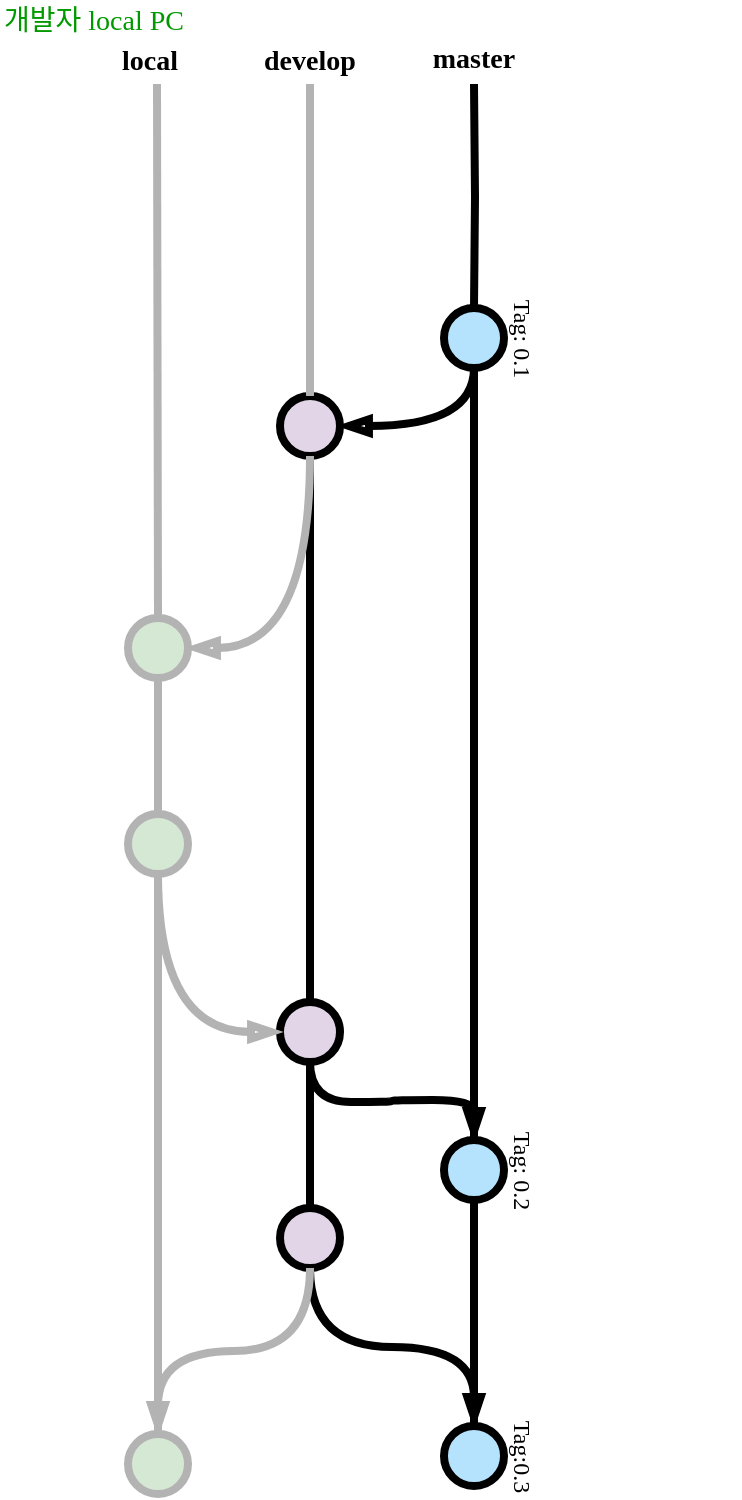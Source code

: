<mxfile version="20.8.23" type="github" pages="4">
  <diagram id="53IQXVl9icCSp_Kw3Ib1" name="AS-IS">
    <mxGraphModel dx="1629" dy="1736" grid="1" gridSize="10" guides="1" tooltips="1" connect="1" arrows="1" fold="1" page="1" pageScale="1" pageWidth="1100" pageHeight="850" math="0" shadow="0">
      <root>
        <mxCell id="0" />
        <mxCell id="1" parent="0" />
        <mxCell id="uWUnNED6HEl2aK5fdaIb-10" value="Tag: 0.1" style="verticalLabelPosition=top;verticalAlign=bottom;html=1;strokeWidth=4;shape=mxgraph.flowchart.on-page_reference;plain-blue;gradientColor=none;fillColor=#B5E3Fe;strokeColor=#000000;fontFamily=Gowun Dodum;fontSource=https%3A%2F%2Ffonts.googleapis.com%2Fcss%3Ffamily%3DGowun%2BDodum;rotation=90;container=0;labelPosition=center;align=center;" parent="1" vertex="1">
          <mxGeometry x="662" y="-54" width="30" height="30" as="geometry" />
        </mxCell>
        <mxCell id="uWUnNED6HEl2aK5fdaIb-11" value="Tag:0.3" style="verticalLabelPosition=top;verticalAlign=bottom;html=1;strokeWidth=4;shape=mxgraph.flowchart.on-page_reference;plain-blue;gradientColor=none;strokeColor=#000000;fillColor=#B5E3FE;fontFamily=Gowun Dodum;fontSource=https%3A%2F%2Ffonts.googleapis.com%2Fcss%3Ffamily%3DGowun%2BDodum;rotation=90;container=0;labelPosition=center;align=center;" parent="1" vertex="1">
          <mxGeometry x="662" y="505" width="30" height="30" as="geometry" />
        </mxCell>
        <mxCell id="uWUnNED6HEl2aK5fdaIb-12" value="" style="edgeStyle=orthogonalEdgeStyle;rounded=0;html=1;jettySize=auto;orthogonalLoop=1;strokeWidth=4;endArrow=none;endFill=0;fontFamily=Gowun Dodum;fontSource=https%3A%2F%2Ffonts.googleapis.com%2Fcss%3Ffamily%3DGowun%2BDodum;" parent="1" target="uWUnNED6HEl2aK5fdaIb-10" edge="1">
          <mxGeometry x="677" y="-124" as="geometry">
            <mxPoint x="677" y="-166" as="sourcePoint" />
          </mxGeometry>
        </mxCell>
        <mxCell id="uWUnNED6HEl2aK5fdaIb-15" value="" style="verticalLabelPosition=bottom;verticalAlign=top;html=1;strokeWidth=4;shape=mxgraph.flowchart.on-page_reference;plain-purple;gradientColor=none;strokeColor=#000000;fillColor=#E1D5E7;fontFamily=Gowun Dodum;fontColor=#e1d5e7;fontSource=https%3A%2F%2Ffonts.googleapis.com%2Fcss%3Ffamily%3DGowun%2BDodum;rotation=90;container=0;" parent="1" vertex="1">
          <mxGeometry x="580" y="-10" width="30" height="30" as="geometry" />
        </mxCell>
        <mxCell id="uWUnNED6HEl2aK5fdaIb-9" style="edgeStyle=orthogonalEdgeStyle;curved=1;rounded=0;html=1;exitX=1;exitY=0.5;exitPerimeter=0;entryX=0.5;entryY=0;entryPerimeter=0;endArrow=blockThin;endFill=0;jettySize=auto;orthogonalLoop=1;strokeWidth=4;fontSize=15;fontFamily=Gowun Dodum;fontSource=https%3A%2F%2Ffonts.googleapis.com%2Fcss%3Ffamily%3DGowun%2BDodum;entryDx=0;entryDy=0;" parent="1" source="uWUnNED6HEl2aK5fdaIb-10" target="uWUnNED6HEl2aK5fdaIb-15" edge="1">
          <mxGeometry relative="1" as="geometry" />
        </mxCell>
        <mxCell id="uWUnNED6HEl2aK5fdaIb-17" value="" style="verticalLabelPosition=bottom;verticalAlign=top;html=1;strokeWidth=4;shape=mxgraph.flowchart.on-page_reference;plain-purple;gradientColor=none;strokeColor=#000000;fillColor=#E1D5E7;fontFamily=Gowun Dodum;fontSource=https%3A%2F%2Ffonts.googleapis.com%2Fcss%3Ffamily%3DGowun%2BDodum;rotation=90;container=0;" parent="1" vertex="1">
          <mxGeometry x="580" y="293" width="30" height="30" as="geometry" />
        </mxCell>
        <mxCell id="uWUnNED6HEl2aK5fdaIb-14" style="edgeStyle=orthogonalEdgeStyle;curved=1;rounded=0;html=1;exitX=1;exitY=0.5;exitPerimeter=0;endArrow=none;endFill=0;jettySize=auto;orthogonalLoop=1;strokeWidth=4;fontSize=15;fontFamily=Gowun Dodum;fontSource=https%3A%2F%2Ffonts.googleapis.com%2Fcss%3Ffamily%3DGowun%2BDodum;" parent="1" source="uWUnNED6HEl2aK5fdaIb-15" target="uWUnNED6HEl2aK5fdaIb-17" edge="1">
          <mxGeometry relative="1" as="geometry" />
        </mxCell>
        <mxCell id="uWUnNED6HEl2aK5fdaIb-18" style="edgeStyle=orthogonalEdgeStyle;curved=1;rounded=0;html=1;exitX=1;exitY=0.5;exitPerimeter=0;entryX=0;entryY=0.5;entryPerimeter=0;endArrow=blockThin;endFill=0;jettySize=auto;orthogonalLoop=1;strokeWidth=4;fontSize=15;fontFamily=Gowun Dodum;fontSource=https%3A%2F%2Ffonts.googleapis.com%2Fcss%3Ffamily%3DGowun%2BDodum;" parent="1" source="uWUnNED6HEl2aK5fdaIb-19" target="uWUnNED6HEl2aK5fdaIb-11" edge="1">
          <mxGeometry relative="1" as="geometry" />
        </mxCell>
        <mxCell id="uWUnNED6HEl2aK5fdaIb-19" value="" style="verticalLabelPosition=bottom;verticalAlign=top;html=1;strokeWidth=4;shape=mxgraph.flowchart.on-page_reference;plain-purple;gradientColor=none;strokeColor=#000000;fillColor=#E1D5E7;fontFamily=Gowun Dodum;fontSource=https%3A%2F%2Ffonts.googleapis.com%2Fcss%3Ffamily%3DGowun%2BDodum;rotation=90;container=0;" parent="1" vertex="1">
          <mxGeometry x="580" y="396" width="30" height="30" as="geometry" />
        </mxCell>
        <mxCell id="uWUnNED6HEl2aK5fdaIb-16" style="edgeStyle=orthogonalEdgeStyle;curved=1;rounded=0;html=1;exitX=1;exitY=0.5;exitPerimeter=0;entryX=0;entryY=0.5;entryPerimeter=0;endArrow=none;endFill=0;jettySize=auto;orthogonalLoop=1;strokeWidth=4;fontSize=15;fontFamily=Gowun Dodum;fontSource=https%3A%2F%2Ffonts.googleapis.com%2Fcss%3Ffamily%3DGowun%2BDodum;" parent="1" source="uWUnNED6HEl2aK5fdaIb-17" target="uWUnNED6HEl2aK5fdaIb-19" edge="1">
          <mxGeometry relative="1" as="geometry" />
        </mxCell>
        <mxCell id="uWUnNED6HEl2aK5fdaIb-75" style="edgeStyle=orthogonalEdgeStyle;rounded=0;orthogonalLoop=1;jettySize=auto;html=1;entryX=1;entryY=0.5;entryDx=0;entryDy=0;entryPerimeter=0;endArrow=none;endFill=0;strokeWidth=4;curved=1;fontFamily=Gowun Dodum;startArrow=blockThin;startFill=0;fontSource=https%3A%2F%2Ffonts.googleapis.com%2Fcss%3Ffamily%3DGowun%2BDodum;fontColor=#B3B3B3;strokeColor=#B3B3B3;" parent="1" source="uWUnNED6HEl2aK5fdaIb-69" target="uWUnNED6HEl2aK5fdaIb-15" edge="1">
          <mxGeometry relative="1" as="geometry" />
        </mxCell>
        <mxCell id="uWUnNED6HEl2aK5fdaIb-69" value="" style="verticalLabelPosition=bottom;verticalAlign=top;html=1;strokeWidth=4;shape=mxgraph.flowchart.on-page_reference;plain-purple;gradientColor=none;strokeColor=#B3B3B3;fillColor=#D5E8D4;fontFamily=Gowun Dodum;fontSource=https%3A%2F%2Ffonts.googleapis.com%2Fcss%3Ffamily%3DGowun%2BDodum;rotation=90;container=0;fontColor=#B3B3B3;" parent="1" vertex="1">
          <mxGeometry x="504" y="101" width="30" height="30" as="geometry" />
        </mxCell>
        <mxCell id="uWUnNED6HEl2aK5fdaIb-70" value="" style="verticalLabelPosition=bottom;verticalAlign=top;html=1;strokeWidth=4;shape=mxgraph.flowchart.on-page_reference;plain-purple;gradientColor=none;strokeColor=#B3B3B3;fillColor=#D5E8D4;fontFamily=Gowun Dodum;fontSource=https%3A%2F%2Ffonts.googleapis.com%2Fcss%3Ffamily%3DGowun%2BDodum;rotation=90;container=0;fontColor=#B3B3B3;" parent="1" vertex="1">
          <mxGeometry x="504" y="199" width="30" height="30" as="geometry" />
        </mxCell>
        <mxCell id="uWUnNED6HEl2aK5fdaIb-71" value="" style="edgeStyle=orthogonalEdgeStyle;rounded=0;orthogonalLoop=1;jettySize=auto;html=1;endArrow=none;endFill=0;strokeWidth=4;fontFamily=Gowun Dodum;fontSource=https%3A%2F%2Ffonts.googleapis.com%2Fcss%3Ffamily%3DGowun%2BDodum;fontColor=#B3B3B3;strokeColor=#B3B3B3;" parent="1" source="uWUnNED6HEl2aK5fdaIb-69" target="uWUnNED6HEl2aK5fdaIb-70" edge="1">
          <mxGeometry relative="1" as="geometry" />
        </mxCell>
        <mxCell id="uWUnNED6HEl2aK5fdaIb-77" value="" style="verticalLabelPosition=bottom;verticalAlign=top;html=1;strokeWidth=4;shape=mxgraph.flowchart.on-page_reference;plain-purple;gradientColor=none;strokeColor=#B3B3B3;fillColor=#D5E8D4;fontFamily=Gowun Dodum;fontSource=https%3A%2F%2Ffonts.googleapis.com%2Fcss%3Ffamily%3DGowun%2BDodum;rotation=90;container=0;" parent="1" vertex="1">
          <mxGeometry x="504" y="509" width="30" height="30" as="geometry" />
        </mxCell>
        <mxCell id="uWUnNED6HEl2aK5fdaIb-78" value="" style="edgeStyle=orthogonalEdgeStyle;curved=1;rounded=0;orthogonalLoop=1;jettySize=auto;html=1;endArrow=none;endFill=0;strokeWidth=4;fontFamily=Gowun Dodum;fontSource=https%3A%2F%2Ffonts.googleapis.com%2Fcss%3Ffamily%3DGowun%2BDodum;strokeColor=#B3B3B3;" parent="1" source="uWUnNED6HEl2aK5fdaIb-70" target="uWUnNED6HEl2aK5fdaIb-77" edge="1">
          <mxGeometry relative="1" as="geometry" />
        </mxCell>
        <mxCell id="9hBKPDzoitwpIBdzFDQ7-21" value="" style="edgeStyle=orthogonalEdgeStyle;rounded=0;orthogonalLoop=1;jettySize=auto;html=1;fontSize=15;endArrow=none;endFill=0;strokeWidth=4;entryX=0;entryY=0.5;entryDx=0;entryDy=0;entryPerimeter=0;fontFamily=Gowun Dodum;fontSource=https%3A%2F%2Ffonts.googleapis.com%2Fcss%3Ffamily%3DGowun%2BDodum;" parent="1" source="9hBKPDzoitwpIBdzFDQ7-16" target="uWUnNED6HEl2aK5fdaIb-11" edge="1">
          <mxGeometry relative="1" as="geometry">
            <mxPoint x="677" y="443" as="targetPoint" />
          </mxGeometry>
        </mxCell>
        <mxCell id="9hBKPDzoitwpIBdzFDQ7-16" value="Tag: 0.2" style="verticalLabelPosition=top;verticalAlign=bottom;html=1;strokeWidth=4;shape=mxgraph.flowchart.on-page_reference;plain-blue;gradientColor=none;strokeColor=#000000;fillColor=#B5E3FE;fontFamily=Gowun Dodum;fontSource=https%3A%2F%2Ffonts.googleapis.com%2Fcss%3Ffamily%3DGowun%2BDodum;rotation=90;container=0;labelPosition=center;align=center;" parent="1" vertex="1">
          <mxGeometry x="662" y="362" width="30" height="30" as="geometry" />
        </mxCell>
        <mxCell id="dSUTmSiw0o1QyCeKMy4D-2" style="edgeStyle=orthogonalEdgeStyle;rounded=0;orthogonalLoop=1;jettySize=auto;html=1;entryX=0.5;entryY=1;entryDx=0;entryDy=0;entryPerimeter=0;endArrow=blockThin;endFill=0;strokeWidth=4;curved=1;fontFamily=Gowun Dodum;fontSource=https%3A%2F%2Ffonts.googleapis.com%2Fcss%3Ffamily%3DGowun%2BDodum;exitX=1;exitY=0.5;exitDx=0;exitDy=0;exitPerimeter=0;fontColor=#B3B3B3;strokeColor=#B3B3B3;" parent="1" target="uWUnNED6HEl2aK5fdaIb-17" edge="1" source="uWUnNED6HEl2aK5fdaIb-70">
          <mxGeometry relative="1" as="geometry">
            <mxPoint x="513" y="229" as="sourcePoint" />
            <mxPoint x="593" y="276" as="targetPoint" />
          </mxGeometry>
        </mxCell>
        <mxCell id="dSUTmSiw0o1QyCeKMy4D-6" style="edgeStyle=orthogonalEdgeStyle;curved=1;rounded=0;html=1;endArrow=blockThin;endFill=0;jettySize=auto;orthogonalLoop=1;strokeWidth=4;fontSize=15;fontFamily=Gowun Dodum;exitX=1;exitY=0.5;exitDx=0;exitDy=0;exitPerimeter=0;entryX=0;entryY=0.5;entryDx=0;entryDy=0;entryPerimeter=0;fontSource=https%3A%2F%2Ffonts.googleapis.com%2Fcss%3Ffamily%3DGowun%2BDodum;strokeColor=#B3B3B3;" parent="1" source="uWUnNED6HEl2aK5fdaIb-19" target="uWUnNED6HEl2aK5fdaIb-77" edge="1">
          <mxGeometry relative="1" as="geometry">
            <mxPoint x="577" y="328" as="sourcePoint" />
            <mxPoint x="528" y="354" as="targetPoint" />
          </mxGeometry>
        </mxCell>
        <mxCell id="uWUnNED6HEl2aK5fdaIb-8" value="" style="edgeStyle=orthogonalEdgeStyle;rounded=0;html=1;jettySize=auto;orthogonalLoop=1;plain-blue;endArrow=none;endFill=0;strokeWidth=4;strokeColor=#000000;entryX=0;entryY=0.5;entryDx=0;entryDy=0;entryPerimeter=0;fontFamily=Gowun Dodum;fontSource=https%3A%2F%2Ffonts.googleapis.com%2Fcss%3Ffamily%3DGowun%2BDodum;" parent="1" source="uWUnNED6HEl2aK5fdaIb-10" target="9hBKPDzoitwpIBdzFDQ7-16" edge="1">
          <mxGeometry x="677" y="-24" as="geometry">
            <mxPoint x="677" y="126" as="targetPoint" />
          </mxGeometry>
        </mxCell>
        <mxCell id="dSUTmSiw0o1QyCeKMy4D-8" style="edgeStyle=orthogonalEdgeStyle;rounded=0;orthogonalLoop=1;jettySize=auto;html=1;endArrow=blockThin;endFill=0;strokeWidth=4;curved=1;fontFamily=Gowun Dodum;exitX=1;exitY=0.5;exitDx=0;exitDy=0;exitPerimeter=0;entryX=0;entryY=0.5;entryDx=0;entryDy=0;entryPerimeter=0;fontSource=https%3A%2F%2Ffonts.googleapis.com%2Fcss%3Ffamily%3DGowun%2BDodum;" parent="1" source="uWUnNED6HEl2aK5fdaIb-17" target="9hBKPDzoitwpIBdzFDQ7-16" edge="1">
          <mxGeometry relative="1" as="geometry">
            <mxPoint x="602" y="328" as="sourcePoint" />
            <mxPoint x="648" y="304" as="targetPoint" />
          </mxGeometry>
        </mxCell>
        <mxCell id="uWUnNED6HEl2aK5fdaIb-76" value="local" style="text;html=1;strokeColor=none;fillColor=none;align=left;verticalAlign=middle;whiteSpace=wrap;overflow=hidden;fontSize=14;fontStyle=1;fontFamily=Gowun Dodum;fontSource=https%3A%2F%2Ffonts.googleapis.com%2Fcss%3Ffamily%3DGowun%2BDodum;rotation=0;container=0;" parent="1" vertex="1">
          <mxGeometry x="499" y="-188" width="40" height="20" as="geometry" />
        </mxCell>
        <mxCell id="uWUnNED6HEl2aK5fdaIb-89" value="개발자 local PC" style="text;html=1;strokeColor=none;fillColor=none;align=left;verticalAlign=middle;whiteSpace=wrap;overflow=hidden;fontSize=14;fontStyle=0;fontColor=#009900;fontFamily=Gowun Dodum;fontSource=https%3A%2F%2Ffonts.googleapis.com%2Fcss%3Ffamily%3DGowun%2BDodum;rotation=0;container=0;" parent="1" vertex="1">
          <mxGeometry x="440" y="-208" width="101" height="20" as="geometry" />
        </mxCell>
        <mxCell id="uWUnNED6HEl2aK5fdaIb-20" value="develop" style="text;html=1;strokeColor=none;fillColor=none;align=left;verticalAlign=middle;whiteSpace=wrap;overflow=hidden;fontSize=14;fontStyle=1;fontFamily=Gowun Dodum;fontSource=https%3A%2F%2Ffonts.googleapis.com%2Fcss%3Ffamily%3DGowun%2BDodum;rotation=0;container=0;" parent="1" vertex="1">
          <mxGeometry x="570" y="-188" width="240" height="20" as="geometry" />
        </mxCell>
        <mxCell id="uWUnNED6HEl2aK5fdaIb-13" value="master" style="text;html=1;strokeColor=none;fillColor=none;align=center;verticalAlign=middle;whiteSpace=wrap;overflow=hidden;fontSize=14;fontStyle=1;fontFamily=Gowun Dodum;fontSource=https%3A%2F%2Ffonts.googleapis.com%2Fcss%3Ffamily%3DGowun%2BDodum;rotation=0;container=0;" parent="1" vertex="1">
          <mxGeometry x="652" y="-199" width="50" height="42" as="geometry" />
        </mxCell>
        <mxCell id="eunuxtPJ5ODyJM5l84s7-7" value="" style="edgeStyle=orthogonalEdgeStyle;rounded=0;html=1;jettySize=auto;orthogonalLoop=1;strokeWidth=4;endArrow=none;endFill=0;fontFamily=Gowun Dodum;fontSource=https%3A%2F%2Ffonts.googleapis.com%2Fcss%3Ffamily%3DGowun%2BDodum;entryX=0;entryY=0.5;entryDx=0;entryDy=0;entryPerimeter=0;fontColor=#B3B3B3;strokeColor=#B3B3B3;labelPosition=left;verticalLabelPosition=middle;align=right;verticalAlign=middle;" edge="1" parent="1" target="uWUnNED6HEl2aK5fdaIb-69">
          <mxGeometry x="518.5" y="-124" as="geometry">
            <mxPoint x="518.5" y="-166" as="sourcePoint" />
            <mxPoint x="518.5" y="-54" as="targetPoint" />
          </mxGeometry>
        </mxCell>
        <mxCell id="eunuxtPJ5ODyJM5l84s7-8" value="" style="edgeStyle=orthogonalEdgeStyle;rounded=0;html=1;jettySize=auto;orthogonalLoop=1;strokeWidth=4;endArrow=none;endFill=0;fontFamily=Gowun Dodum;fontSource=https%3A%2F%2Ffonts.googleapis.com%2Fcss%3Ffamily%3DGowun%2BDodum;entryX=0;entryY=0.5;entryDx=0;entryDy=0;entryPerimeter=0;strokeColor=#B3B3B3;" edge="1" parent="1" target="uWUnNED6HEl2aK5fdaIb-15">
          <mxGeometry x="598.5" y="-124" as="geometry">
            <mxPoint x="595" y="-166" as="sourcePoint" />
            <mxPoint x="598.5" y="-54" as="targetPoint" />
            <Array as="points">
              <mxPoint x="595" y="-166" />
            </Array>
          </mxGeometry>
        </mxCell>
      </root>
    </mxGraphModel>
  </diagram>
  <diagram id="MnLMIarTVuGxA7Fiu9Yp" name="개발 완료">
    <mxGraphModel dx="1385" dy="1922" grid="1" gridSize="10" guides="1" tooltips="1" connect="1" arrows="1" fold="1" page="1" pageScale="1" pageWidth="827" pageHeight="1169" math="0" shadow="0">
      <root>
        <mxCell id="0" />
        <mxCell id="1" parent="0" />
        <mxCell id="WIIxCO3e-V3OqHyJZPW5-1" value="" style="verticalLabelPosition=bottom;verticalAlign=top;html=1;strokeWidth=4;shape=mxgraph.flowchart.on-page_reference;plain-blue;gradientColor=none;fillColor=#B5E3Fe;strokeColor=#000000;fontFamily=Gowun Dodum;fontSource=https%3A%2F%2Ffonts.googleapis.com%2Fcss%3Ffamily%3DGowun%2BDodum;rotation=90;container=0;" parent="1" vertex="1">
          <mxGeometry x="628" y="-54" width="30" height="30" as="geometry" />
        </mxCell>
        <mxCell id="WIIxCO3e-V3OqHyJZPW5-5" value="" style="edgeStyle=orthogonalEdgeStyle;rounded=0;html=1;jettySize=auto;orthogonalLoop=1;strokeWidth=4;endArrow=none;endFill=0;fontFamily=Gowun Dodum;fontSource=https%3A%2F%2Ffonts.googleapis.com%2Fcss%3Ffamily%3DGowun%2BDodum;strokeColor=#B3B3B3;" parent="1" target="WIIxCO3e-V3OqHyJZPW5-1" edge="1">
          <mxGeometry x="643" y="-124" as="geometry">
            <mxPoint x="643" y="-250" as="sourcePoint" />
          </mxGeometry>
        </mxCell>
        <mxCell id="WIIxCO3e-V3OqHyJZPW5-6" value="" style="verticalLabelPosition=bottom;verticalAlign=top;html=1;strokeWidth=4;shape=mxgraph.flowchart.on-page_reference;plain-purple;gradientColor=none;strokeColor=#000000;fillColor=#E1D5E7;fontFamily=Gowun Dodum;fontColor=#e1d5e7;fontSource=https%3A%2F%2Ffonts.googleapis.com%2Fcss%3Ffamily%3DGowun%2BDodum;rotation=90;container=0;" parent="1" vertex="1">
          <mxGeometry x="508" y="24" width="30" height="30" as="geometry" />
        </mxCell>
        <mxCell id="WIIxCO3e-V3OqHyJZPW5-7" style="edgeStyle=orthogonalEdgeStyle;curved=1;rounded=0;html=1;exitX=1;exitY=0.5;exitPerimeter=0;entryX=0;entryY=0.5;entryPerimeter=0;endArrow=blockThin;endFill=0;jettySize=auto;orthogonalLoop=1;strokeWidth=4;fontSize=15;fontFamily=Gowun Dodum;fontSource=https%3A%2F%2Ffonts.googleapis.com%2Fcss%3Ffamily%3DGowun%2BDodum;" parent="1" source="WIIxCO3e-V3OqHyJZPW5-1" target="WIIxCO3e-V3OqHyJZPW5-6" edge="1">
          <mxGeometry relative="1" as="geometry" />
        </mxCell>
        <mxCell id="WIIxCO3e-V3OqHyJZPW5-8" value="" style="verticalLabelPosition=bottom;verticalAlign=top;html=1;strokeWidth=4;shape=mxgraph.flowchart.on-page_reference;plain-purple;gradientColor=none;strokeColor=#000000;fillColor=#E1D5E7;fontFamily=Gowun Dodum;fontSource=https%3A%2F%2Ffonts.googleapis.com%2Fcss%3Ffamily%3DGowun%2BDodum;rotation=90;container=0;dashed=1;" parent="1" vertex="1">
          <mxGeometry x="508" y="265" width="30" height="30" as="geometry" />
        </mxCell>
        <mxCell id="WIIxCO3e-V3OqHyJZPW5-9" style="edgeStyle=orthogonalEdgeStyle;curved=1;rounded=0;html=1;exitX=1;exitY=0.5;exitPerimeter=0;endArrow=none;endFill=0;jettySize=auto;orthogonalLoop=1;strokeWidth=4;fontSize=15;fontFamily=Gowun Dodum;fontSource=https%3A%2F%2Ffonts.googleapis.com%2Fcss%3Ffamily%3DGowun%2BDodum;strokeColor=#B3B3B3;" parent="1" source="WIIxCO3e-V3OqHyJZPW5-6" target="WIIxCO3e-V3OqHyJZPW5-8" edge="1">
          <mxGeometry relative="1" as="geometry" />
        </mxCell>
        <mxCell id="WIIxCO3e-V3OqHyJZPW5-13" style="edgeStyle=orthogonalEdgeStyle;rounded=0;orthogonalLoop=1;jettySize=auto;html=1;entryX=1;entryY=0.5;entryDx=0;entryDy=0;entryPerimeter=0;endArrow=none;endFill=0;strokeWidth=4;curved=1;fontFamily=Gowun Dodum;startArrow=blockThin;startFill=0;fontSource=https%3A%2F%2Ffonts.googleapis.com%2Fcss%3Ffamily%3DGowun%2BDodum;" parent="1" source="WIIxCO3e-V3OqHyJZPW5-14" target="WIIxCO3e-V3OqHyJZPW5-6" edge="1">
          <mxGeometry relative="1" as="geometry" />
        </mxCell>
        <mxCell id="WIIxCO3e-V3OqHyJZPW5-14" value="" style="verticalLabelPosition=bottom;verticalAlign=top;html=1;strokeWidth=4;shape=mxgraph.flowchart.on-page_reference;plain-purple;gradientColor=none;strokeColor=#B3B3B3;fillColor=#D5E8D4;fontFamily=Gowun Dodum;fontSource=https%3A%2F%2Ffonts.googleapis.com%2Fcss%3Ffamily%3DGowun%2BDodum;rotation=90;container=0;" parent="1" vertex="1">
          <mxGeometry x="387" y="101" width="30" height="30" as="geometry" />
        </mxCell>
        <mxCell id="WIIxCO3e-V3OqHyJZPW5-15" value="" style="verticalLabelPosition=bottom;verticalAlign=top;html=1;strokeWidth=4;shape=mxgraph.flowchart.on-page_reference;plain-purple;gradientColor=none;strokeColor=#B3B3B3;fillColor=#D5E8D4;fontFamily=Gowun Dodum;fontSource=https%3A%2F%2Ffonts.googleapis.com%2Fcss%3Ffamily%3DGowun%2BDodum;rotation=90;container=0;" parent="1" vertex="1">
          <mxGeometry x="387" y="199" width="29" height="29" as="geometry" />
        </mxCell>
        <mxCell id="WIIxCO3e-V3OqHyJZPW5-16" value="" style="edgeStyle=orthogonalEdgeStyle;rounded=0;orthogonalLoop=1;jettySize=auto;html=1;endArrow=none;endFill=0;strokeWidth=4;fontFamily=Gowun Dodum;fontSource=https%3A%2F%2Ffonts.googleapis.com%2Fcss%3Ffamily%3DGowun%2BDodum;strokeColor=#B3B3B3;" parent="1" source="WIIxCO3e-V3OqHyJZPW5-14" target="WIIxCO3e-V3OqHyJZPW5-15" edge="1">
          <mxGeometry relative="1" as="geometry" />
        </mxCell>
        <mxCell id="WIIxCO3e-V3OqHyJZPW5-31" value="" style="verticalLabelPosition=bottom;verticalAlign=top;html=1;strokeWidth=4;shape=mxgraph.flowchart.on-page_reference;plain-blue;gradientColor=none;strokeColor=#000000;fillColor=#B5E3FE;fontFamily=Gowun Dodum;fontSource=https%3A%2F%2Ffonts.googleapis.com%2Fcss%3Ffamily%3DGowun%2BDodum;rotation=90;container=0;dashed=1;" parent="1" vertex="1">
          <mxGeometry x="628" y="346" width="30" height="30" as="geometry" />
        </mxCell>
        <mxCell id="WIIxCO3e-V3OqHyJZPW5-33" style="edgeStyle=orthogonalEdgeStyle;rounded=0;orthogonalLoop=1;jettySize=auto;html=1;entryX=0.5;entryY=1;entryDx=0;entryDy=0;entryPerimeter=0;endArrow=blockThin;endFill=0;strokeWidth=4;curved=1;fontFamily=Gowun Dodum;fontSource=https%3A%2F%2Ffonts.googleapis.com%2Fcss%3Ffamily%3DGowun%2BDodum;exitX=0.5;exitY=0;exitDx=0;exitDy=0;exitPerimeter=0;dashed=1;strokeColor=#B3B3B3;" parent="1" target="WIIxCO3e-V3OqHyJZPW5-8" edge="1" source="WIIxCO3e-V3OqHyJZPW5-15">
          <mxGeometry relative="1" as="geometry">
            <mxPoint x="513" y="229" as="sourcePoint" />
            <mxPoint x="593" y="276" as="targetPoint" />
            <Array as="points">
              <mxPoint x="417" y="280" />
            </Array>
          </mxGeometry>
        </mxCell>
        <mxCell id="WIIxCO3e-V3OqHyJZPW5-35" value="" style="edgeStyle=orthogonalEdgeStyle;rounded=0;html=1;jettySize=auto;orthogonalLoop=1;plain-blue;endArrow=none;endFill=0;strokeWidth=4;strokeColor=#000000;entryX=0;entryY=0.5;entryDx=0;entryDy=0;entryPerimeter=0;fontFamily=Gowun Dodum;fontSource=https%3A%2F%2Ffonts.googleapis.com%2Fcss%3Ffamily%3DGowun%2BDodum;" parent="1" source="WIIxCO3e-V3OqHyJZPW5-1" target="WIIxCO3e-V3OqHyJZPW5-31" edge="1">
          <mxGeometry x="643" y="-24" as="geometry">
            <mxPoint x="643" y="126" as="targetPoint" />
          </mxGeometry>
        </mxCell>
        <mxCell id="WIIxCO3e-V3OqHyJZPW5-36" style="edgeStyle=orthogonalEdgeStyle;rounded=0;orthogonalLoop=1;jettySize=auto;html=1;endArrow=blockThin;endFill=0;strokeWidth=4;curved=1;fontFamily=Gowun Dodum;exitX=1;exitY=0.5;exitDx=0;exitDy=0;exitPerimeter=0;entryX=0.5;entryY=1;entryDx=0;entryDy=0;entryPerimeter=0;fontSource=https%3A%2F%2Ffonts.googleapis.com%2Fcss%3Ffamily%3DGowun%2BDodum;dashed=1;" parent="1" source="WIIxCO3e-V3OqHyJZPW5-8" target="WIIxCO3e-V3OqHyJZPW5-31" edge="1">
          <mxGeometry relative="1" as="geometry">
            <mxPoint x="602" y="328" as="sourcePoint" />
            <mxPoint x="648" y="304" as="targetPoint" />
          </mxGeometry>
        </mxCell>
        <mxCell id="WIIxCO3e-V3OqHyJZPW5-38" value="local" style="text;html=1;strokeColor=none;fillColor=none;align=left;verticalAlign=middle;whiteSpace=wrap;overflow=hidden;fontSize=14;fontStyle=1;fontFamily=Gowun Dodum;fontSource=https%3A%2F%2Ffonts.googleapis.com%2Fcss%3Ffamily%3DGowun%2BDodum;rotation=0;container=0;" parent="1" vertex="1">
          <mxGeometry x="340" y="-220" width="91" height="20" as="geometry" />
        </mxCell>
        <mxCell id="WIIxCO3e-V3OqHyJZPW5-39" value="개발자의 Local PC" style="text;html=1;strokeColor=none;fillColor=none;align=left;verticalAlign=middle;whiteSpace=wrap;overflow=hidden;fontSize=14;fontStyle=0;fontColor=#009900;fontFamily=Gowun Dodum;fontSource=https%3A%2F%2Ffonts.googleapis.com%2Fcss%3Ffamily%3DGowun%2BDodum;rotation=0;container=0;" parent="1" vertex="1">
          <mxGeometry x="337" y="-200" width="240" height="20" as="geometry" />
        </mxCell>
        <mxCell id="WIIxCO3e-V3OqHyJZPW5-40" value="보조 브랜치" style="text;html=1;strokeColor=none;fillColor=none;align=left;verticalAlign=middle;whiteSpace=wrap;overflow=hidden;fontSize=14;fontStyle=0;fontColor=#009900;fontFamily=Gowun Dodum;fontSource=https%3A%2F%2Ffonts.googleapis.com%2Fcss%3Ffamily%3DGowun%2BDodum;rotation=0;container=0;" parent="1" vertex="1">
          <mxGeometry x="497.75" y="-200" width="240" height="20" as="geometry" />
        </mxCell>
        <mxCell id="WIIxCO3e-V3OqHyJZPW5-41" value="feature" style="text;html=1;strokeColor=none;fillColor=none;align=left;verticalAlign=middle;whiteSpace=wrap;overflow=hidden;fontSize=14;fontStyle=1;fontFamily=Gowun Dodum;fontSource=https%3A%2F%2Ffonts.googleapis.com%2Fcss%3Ffamily%3DGowun%2BDodum;rotation=0;container=0;" parent="1" vertex="1">
          <mxGeometry x="499.75" y="-220" width="240" height="20" as="geometry" />
        </mxCell>
        <mxCell id="WIIxCO3e-V3OqHyJZPW5-42" value="개발 브랜치" style="text;html=1;strokeColor=none;fillColor=none;align=left;verticalAlign=middle;whiteSpace=wrap;overflow=hidden;fontSize=14;fontStyle=0;fontColor=#009900;fontFamily=Gowun Dodum;fontSource=https%3A%2F%2Ffonts.googleapis.com%2Fcss%3Ffamily%3DGowun%2BDodum;rotation=0;container=0;" parent="1" vertex="1">
          <mxGeometry x="628" y="-280" width="146.75" height="20" as="geometry" />
        </mxCell>
        <mxCell id="WIIxCO3e-V3OqHyJZPW5-43" value="develop" style="text;html=1;strokeColor=none;fillColor=none;align=center;verticalAlign=middle;whiteSpace=wrap;overflow=hidden;fontSize=14;fontStyle=1;fontFamily=Gowun Dodum;fontSource=https%3A%2F%2Ffonts.googleapis.com%2Fcss%3Ffamily%3DGowun%2BDodum;rotation=0;container=0;" parent="1" vertex="1">
          <mxGeometry x="628" y="-309" width="50" height="42" as="geometry" />
        </mxCell>
        <mxCell id="SCVyoPqIpBLExOqDXc17-2" value="&lt;h1&gt;&lt;ul&gt;&lt;br&gt;&lt;li&gt;&lt;strong&gt;기능을 다 완성할 때까지 유지하고, 다 완성되면 develop 브랜치로 merge 하고&lt;/strong&gt;&lt;/li&gt;&lt;br&gt;&lt;li&gt;&lt;strong&gt;결과가 좋지 못하면 버리는 방향&lt;/strong&gt;&lt;/li&gt;&lt;br&gt;&lt;/ul&gt;&lt;/h1&gt;" style="text;html=1;strokeColor=none;fillColor=none;spacing=5;spacingTop=-20;whiteSpace=wrap;overflow=hidden;rounded=0;fontFamily=Gowun Dodum;" vertex="1" parent="1">
          <mxGeometry x="310" y="-510" width="590" height="170" as="geometry" />
        </mxCell>
        <mxCell id="gEp1nPR9UnfC1872vCPv-1" value="Tag: 0.1" style="verticalLabelPosition=top;verticalAlign=bottom;html=1;strokeWidth=4;shape=mxgraph.flowchart.on-page_reference;fillColor=#ffe6cc;strokeColor=#000000;fontFamily=Gowun Dodum;fontSource=https%3A%2F%2Ffonts.googleapis.com%2Fcss%3Ffamily%3DGowun%2BDodum;rotation=90;container=0;labelPosition=center;align=center;" vertex="1" parent="1">
          <mxGeometry x="744" y="-133" width="30" height="30" as="geometry" />
        </mxCell>
        <mxCell id="gEp1nPR9UnfC1872vCPv-5" value="" style="edgeStyle=orthogonalEdgeStyle;rounded=0;html=1;jettySize=auto;orthogonalLoop=1;strokeWidth=4;endArrow=none;endFill=0;fontFamily=Gowun Dodum;fontSource=https%3A%2F%2Ffonts.googleapis.com%2Fcss%3Ffamily%3DGowun%2BDodum;" edge="1" parent="1" target="gEp1nPR9UnfC1872vCPv-1">
          <mxGeometry x="759" y="-203" as="geometry">
            <mxPoint x="759" y="-245" as="sourcePoint" />
          </mxGeometry>
        </mxCell>
        <mxCell id="gEp1nPR9UnfC1872vCPv-8" value="" style="edgeStyle=orthogonalEdgeStyle;rounded=0;html=1;jettySize=auto;orthogonalLoop=1;plain-blue;endArrow=none;endFill=0;strokeWidth=4;strokeColor=#000000;fontFamily=Gowun Dodum;fontSource=https%3A%2F%2Ffonts.googleapis.com%2Fcss%3Ffamily%3DGowun%2BDodum;" edge="1" parent="1" source="gEp1nPR9UnfC1872vCPv-1">
          <mxGeometry x="759" y="-103" as="geometry">
            <mxPoint x="759" y="520" as="targetPoint" />
          </mxGeometry>
        </mxCell>
        <mxCell id="gEp1nPR9UnfC1872vCPv-9" value="master" style="text;html=1;strokeColor=none;fillColor=none;align=center;verticalAlign=middle;whiteSpace=wrap;overflow=hidden;fontSize=14;fontStyle=1;fontFamily=Gowun Dodum;fontSource=https%3A%2F%2Ffonts.googleapis.com%2Fcss%3Ffamily%3DGowun%2BDodum;rotation=0;container=0;" vertex="1" parent="1">
          <mxGeometry x="740" y="-309" width="50" height="42" as="geometry" />
        </mxCell>
        <mxCell id="X8RvC26wghXXh8t0Rij7-2" style="edgeStyle=orthogonalEdgeStyle;curved=1;rounded=0;html=1;exitX=1;exitY=0.5;exitPerimeter=0;entryX=0.5;entryY=0;entryPerimeter=0;endArrow=blockThin;endFill=0;jettySize=auto;orthogonalLoop=1;strokeWidth=4;fontSize=15;fontFamily=Gowun Dodum;fontSource=https%3A%2F%2Ffonts.googleapis.com%2Fcss%3Ffamily%3DGowun%2BDodum;exitDx=0;exitDy=0;entryDx=0;entryDy=0;" edge="1" parent="1" source="gEp1nPR9UnfC1872vCPv-1" target="WIIxCO3e-V3OqHyJZPW5-1">
          <mxGeometry relative="1" as="geometry">
            <mxPoint x="744" y="-48" as="sourcePoint" />
            <mxPoint x="624" as="targetPoint" />
            <Array as="points">
              <mxPoint x="759" y="-39" />
            </Array>
          </mxGeometry>
        </mxCell>
        <mxCell id="X8RvC26wghXXh8t0Rij7-3" style="edgeStyle=orthogonalEdgeStyle;rounded=0;html=1;exitX=1;exitY=0.5;exitPerimeter=0;endArrow=none;endFill=0;jettySize=auto;orthogonalLoop=1;strokeWidth=4;fontSize=15;fontFamily=Gowun Dodum;fontSource=https%3A%2F%2Ffonts.googleapis.com%2Fcss%3Ffamily%3DGowun%2BDodum;dashed=1;dashPattern=8 8;strokeColor=#B3B3B3;" edge="1" parent="1">
          <mxGeometry relative="1" as="geometry">
            <mxPoint x="522.5" y="295" as="sourcePoint" />
            <mxPoint x="522.5" y="506" as="targetPoint" />
          </mxGeometry>
        </mxCell>
        <mxCell id="QWPVbmRk3dD7z3bqM7jh-1" value="통시 배포" style="text;html=1;strokeColor=none;fillColor=none;align=left;verticalAlign=middle;whiteSpace=wrap;overflow=hidden;fontSize=14;fontStyle=0;fontColor=#009900;fontFamily=Gowun Dodum;fontSource=https%3A%2F%2Ffonts.googleapis.com%2Fcss%3Ffamily%3DGowun%2BDodum;rotation=0;container=0;" vertex="1" parent="1">
          <mxGeometry x="744" y="-280" width="240" height="20" as="geometry" />
        </mxCell>
      </root>
    </mxGraphModel>
  </diagram>
  <diagram name="개발 검증" id="ijd-3aYyux7xCwZw-0eD">
    <mxGraphModel dx="1385" dy="1922" grid="1" gridSize="10" guides="1" tooltips="1" connect="1" arrows="1" fold="1" page="1" pageScale="1" pageWidth="827" pageHeight="1169" math="0" shadow="0">
      <root>
        <mxCell id="NoDV3AyU2vVb36gpwxh4-0" />
        <mxCell id="NoDV3AyU2vVb36gpwxh4-1" parent="NoDV3AyU2vVb36gpwxh4-0" />
        <mxCell id="NoDV3AyU2vVb36gpwxh4-2" value="" style="verticalLabelPosition=bottom;verticalAlign=top;html=1;strokeWidth=4;shape=mxgraph.flowchart.on-page_reference;plain-blue;gradientColor=none;fillColor=#B5E3Fe;strokeColor=#000000;fontFamily=Gowun Dodum;fontSource=https%3A%2F%2Ffonts.googleapis.com%2Fcss%3Ffamily%3DGowun%2BDodum;rotation=90;container=0;" vertex="1" parent="NoDV3AyU2vVb36gpwxh4-1">
          <mxGeometry x="628" y="-54" width="30" height="30" as="geometry" />
        </mxCell>
        <mxCell id="NoDV3AyU2vVb36gpwxh4-3" value="" style="edgeStyle=orthogonalEdgeStyle;rounded=0;html=1;jettySize=auto;orthogonalLoop=1;strokeWidth=4;endArrow=none;endFill=0;fontFamily=Gowun Dodum;fontSource=https%3A%2F%2Ffonts.googleapis.com%2Fcss%3Ffamily%3DGowun%2BDodum;" edge="1" parent="NoDV3AyU2vVb36gpwxh4-1" target="NoDV3AyU2vVb36gpwxh4-2">
          <mxGeometry x="643" y="-124" as="geometry">
            <mxPoint x="643" y="-166" as="sourcePoint" />
          </mxGeometry>
        </mxCell>
        <mxCell id="NoDV3AyU2vVb36gpwxh4-4" value="" style="verticalLabelPosition=bottom;verticalAlign=top;html=1;strokeWidth=4;shape=mxgraph.flowchart.on-page_reference;plain-purple;gradientColor=none;strokeColor=#000000;fillColor=#E1D5E7;fontFamily=Gowun Dodum;fontColor=#e1d5e7;fontSource=https%3A%2F%2Ffonts.googleapis.com%2Fcss%3Ffamily%3DGowun%2BDodum;rotation=90;container=0;" vertex="1" parent="NoDV3AyU2vVb36gpwxh4-1">
          <mxGeometry x="508" y="24" width="30" height="30" as="geometry" />
        </mxCell>
        <mxCell id="NoDV3AyU2vVb36gpwxh4-5" style="edgeStyle=orthogonalEdgeStyle;curved=1;rounded=0;html=1;exitX=1;exitY=0.5;exitPerimeter=0;entryX=0;entryY=0.5;entryPerimeter=0;endArrow=blockThin;endFill=0;jettySize=auto;orthogonalLoop=1;strokeWidth=4;fontSize=15;fontFamily=Gowun Dodum;fontSource=https%3A%2F%2Ffonts.googleapis.com%2Fcss%3Ffamily%3DGowun%2BDodum;" edge="1" parent="NoDV3AyU2vVb36gpwxh4-1" source="NoDV3AyU2vVb36gpwxh4-2" target="NoDV3AyU2vVb36gpwxh4-4">
          <mxGeometry relative="1" as="geometry" />
        </mxCell>
        <mxCell id="NoDV3AyU2vVb36gpwxh4-6" value="" style="verticalLabelPosition=bottom;verticalAlign=top;html=1;strokeWidth=4;shape=mxgraph.flowchart.on-page_reference;plain-purple;gradientColor=none;strokeColor=#000000;fillColor=#E1D5E7;fontFamily=Gowun Dodum;fontSource=https%3A%2F%2Ffonts.googleapis.com%2Fcss%3Ffamily%3DGowun%2BDodum;rotation=90;container=0;" vertex="1" parent="NoDV3AyU2vVb36gpwxh4-1">
          <mxGeometry x="508" y="265" width="30" height="30" as="geometry" />
        </mxCell>
        <mxCell id="NoDV3AyU2vVb36gpwxh4-7" style="edgeStyle=orthogonalEdgeStyle;curved=1;rounded=0;html=1;exitX=1;exitY=0.5;exitPerimeter=0;endArrow=none;endFill=0;jettySize=auto;orthogonalLoop=1;strokeWidth=4;fontSize=15;fontFamily=Gowun Dodum;fontSource=https%3A%2F%2Ffonts.googleapis.com%2Fcss%3Ffamily%3DGowun%2BDodum;strokeColor=#B3B3B3;entryX=0;entryY=0.5;entryDx=0;entryDy=0;entryPerimeter=0;" edge="1" parent="NoDV3AyU2vVb36gpwxh4-1" source="NoDV3AyU2vVb36gpwxh4-4" target="NoDV3AyU2vVb36gpwxh4-6">
          <mxGeometry relative="1" as="geometry" />
        </mxCell>
        <mxCell id="NoDV3AyU2vVb36gpwxh4-8" style="edgeStyle=orthogonalEdgeStyle;rounded=0;orthogonalLoop=1;jettySize=auto;html=1;entryX=1;entryY=0.5;entryDx=0;entryDy=0;entryPerimeter=0;endArrow=none;endFill=0;strokeWidth=4;curved=1;fontFamily=Gowun Dodum;startArrow=blockThin;startFill=0;fontSource=https%3A%2F%2Ffonts.googleapis.com%2Fcss%3Ffamily%3DGowun%2BDodum;" edge="1" parent="NoDV3AyU2vVb36gpwxh4-1" source="NoDV3AyU2vVb36gpwxh4-9" target="NoDV3AyU2vVb36gpwxh4-4">
          <mxGeometry relative="1" as="geometry" />
        </mxCell>
        <mxCell id="NoDV3AyU2vVb36gpwxh4-9" value="" style="verticalLabelPosition=bottom;verticalAlign=top;html=1;strokeWidth=4;shape=mxgraph.flowchart.on-page_reference;plain-purple;gradientColor=none;strokeColor=#000000;fillColor=#D5E8D4;fontFamily=Gowun Dodum;fontSource=https%3A%2F%2Ffonts.googleapis.com%2Fcss%3Ffamily%3DGowun%2BDodum;rotation=90;container=0;" vertex="1" parent="NoDV3AyU2vVb36gpwxh4-1">
          <mxGeometry x="387" y="101" width="30" height="30" as="geometry" />
        </mxCell>
        <mxCell id="NoDV3AyU2vVb36gpwxh4-10" value="" style="verticalLabelPosition=bottom;verticalAlign=top;html=1;strokeWidth=4;shape=mxgraph.flowchart.on-page_reference;plain-purple;gradientColor=none;strokeColor=#000000;fillColor=#D5E8D4;fontFamily=Gowun Dodum;fontSource=https%3A%2F%2Ffonts.googleapis.com%2Fcss%3Ffamily%3DGowun%2BDodum;rotation=90;container=0;" vertex="1" parent="NoDV3AyU2vVb36gpwxh4-1">
          <mxGeometry x="387" y="199" width="30" height="30" as="geometry" />
        </mxCell>
        <mxCell id="NoDV3AyU2vVb36gpwxh4-11" value="" style="edgeStyle=orthogonalEdgeStyle;rounded=0;orthogonalLoop=1;jettySize=auto;html=1;endArrow=none;endFill=0;strokeWidth=4;fontFamily=Gowun Dodum;fontSource=https%3A%2F%2Ffonts.googleapis.com%2Fcss%3Ffamily%3DGowun%2BDodum;" edge="1" parent="NoDV3AyU2vVb36gpwxh4-1" source="NoDV3AyU2vVb36gpwxh4-9" target="NoDV3AyU2vVb36gpwxh4-10">
          <mxGeometry relative="1" as="geometry" />
        </mxCell>
        <mxCell id="NoDV3AyU2vVb36gpwxh4-12" value="" style="endArrow=classic;html=1;strokeWidth=1;fontFamily=Gowun Dodum;fontColor=#009900;fontSource=https%3A%2F%2Ffonts.googleapis.com%2Fcss%3Ffamily%3DGowun%2BDodum;" edge="1" parent="NoDV3AyU2vVb36gpwxh4-1">
          <mxGeometry width="50" height="50" relative="1" as="geometry">
            <mxPoint x="524" y="-148" as="sourcePoint" />
            <mxPoint x="524" y="-28" as="targetPoint" />
          </mxGeometry>
        </mxCell>
        <mxCell id="NoDV3AyU2vVb36gpwxh4-13" value="" style="verticalLabelPosition=bottom;verticalAlign=top;html=1;strokeWidth=4;shape=mxgraph.flowchart.on-page_reference;plain-blue;gradientColor=none;strokeColor=#000000;fillColor=#B5E3FE;fontFamily=Gowun Dodum;fontSource=https%3A%2F%2Ffonts.googleapis.com%2Fcss%3Ffamily%3DGowun%2BDodum;rotation=90;container=0;" vertex="1" parent="NoDV3AyU2vVb36gpwxh4-1">
          <mxGeometry x="628" y="346" width="30" height="30" as="geometry" />
        </mxCell>
        <mxCell id="NoDV3AyU2vVb36gpwxh4-14" value="" style="endArrow=classic;html=1;strokeWidth=1;fontFamily=Gowun Dodum;fontColor=#009900;fontSource=https%3A%2F%2Ffonts.googleapis.com%2Fcss%3Ffamily%3DGowun%2BDodum;" edge="1" parent="NoDV3AyU2vVb36gpwxh4-1">
          <mxGeometry width="50" height="50" relative="1" as="geometry">
            <mxPoint x="394" y="-150" as="sourcePoint" />
            <mxPoint x="394" y="71" as="targetPoint" />
          </mxGeometry>
        </mxCell>
        <mxCell id="NoDV3AyU2vVb36gpwxh4-15" style="edgeStyle=orthogonalEdgeStyle;rounded=0;orthogonalLoop=1;jettySize=auto;html=1;entryX=0.5;entryY=1;entryDx=0;entryDy=0;entryPerimeter=0;endArrow=blockThin;endFill=0;strokeWidth=4;curved=1;fontFamily=Gowun Dodum;fontSource=https%3A%2F%2Ffonts.googleapis.com%2Fcss%3Ffamily%3DGowun%2BDodum;exitX=0.5;exitY=0;exitDx=0;exitDy=0;exitPerimeter=0;" edge="1" parent="NoDV3AyU2vVb36gpwxh4-1" source="NoDV3AyU2vVb36gpwxh4-10" target="NoDV3AyU2vVb36gpwxh4-6">
          <mxGeometry relative="1" as="geometry">
            <mxPoint x="513" y="229" as="sourcePoint" />
            <mxPoint x="593" y="276" as="targetPoint" />
            <Array as="points">
              <mxPoint x="417" y="280" />
            </Array>
          </mxGeometry>
        </mxCell>
        <mxCell id="NoDV3AyU2vVb36gpwxh4-16" value="" style="edgeStyle=orthogonalEdgeStyle;rounded=0;html=1;jettySize=auto;orthogonalLoop=1;plain-blue;endArrow=none;endFill=0;strokeWidth=4;strokeColor=#000000;entryX=0;entryY=0.5;entryDx=0;entryDy=0;entryPerimeter=0;fontFamily=Gowun Dodum;fontSource=https%3A%2F%2Ffonts.googleapis.com%2Fcss%3Ffamily%3DGowun%2BDodum;" edge="1" parent="NoDV3AyU2vVb36gpwxh4-1" source="NoDV3AyU2vVb36gpwxh4-2" target="NoDV3AyU2vVb36gpwxh4-13">
          <mxGeometry x="643" y="-24" as="geometry">
            <mxPoint x="643" y="126" as="targetPoint" />
          </mxGeometry>
        </mxCell>
        <mxCell id="NoDV3AyU2vVb36gpwxh4-17" style="edgeStyle=orthogonalEdgeStyle;rounded=0;orthogonalLoop=1;jettySize=auto;html=1;endArrow=blockThin;endFill=0;strokeWidth=4;curved=1;fontFamily=Gowun Dodum;exitX=1;exitY=0.5;exitDx=0;exitDy=0;exitPerimeter=0;entryX=0.5;entryY=1;entryDx=0;entryDy=0;entryPerimeter=0;fontSource=https%3A%2F%2Ffonts.googleapis.com%2Fcss%3Ffamily%3DGowun%2BDodum;" edge="1" parent="NoDV3AyU2vVb36gpwxh4-1" source="NoDV3AyU2vVb36gpwxh4-6" target="NoDV3AyU2vVb36gpwxh4-13">
          <mxGeometry relative="1" as="geometry">
            <mxPoint x="602" y="328" as="sourcePoint" />
            <mxPoint x="648" y="304" as="targetPoint" />
          </mxGeometry>
        </mxCell>
        <mxCell id="NoDV3AyU2vVb36gpwxh4-18" value="local" style="text;html=1;strokeColor=none;fillColor=none;align=left;verticalAlign=middle;whiteSpace=wrap;overflow=hidden;fontSize=14;fontStyle=1;fontFamily=Gowun Dodum;fontSource=https%3A%2F%2Ffonts.googleapis.com%2Fcss%3Ffamily%3DGowun%2BDodum;rotation=0;container=0;" vertex="1" parent="NoDV3AyU2vVb36gpwxh4-1">
          <mxGeometry x="340" y="-220" width="91" height="20" as="geometry" />
        </mxCell>
        <mxCell id="NoDV3AyU2vVb36gpwxh4-19" value="개발자의 Local PC" style="text;html=1;strokeColor=none;fillColor=none;align=left;verticalAlign=middle;whiteSpace=wrap;overflow=hidden;fontSize=14;fontStyle=0;fontColor=#009900;fontFamily=Gowun Dodum;fontSource=https%3A%2F%2Ffonts.googleapis.com%2Fcss%3Ffamily%3DGowun%2BDodum;rotation=0;container=0;" vertex="1" parent="NoDV3AyU2vVb36gpwxh4-1">
          <mxGeometry x="337" y="-200" width="240" height="20" as="geometry" />
        </mxCell>
        <mxCell id="NoDV3AyU2vVb36gpwxh4-20" value="보조 브랜치" style="text;html=1;strokeColor=none;fillColor=none;align=left;verticalAlign=middle;whiteSpace=wrap;overflow=hidden;fontSize=14;fontStyle=0;fontColor=#009900;fontFamily=Gowun Dodum;fontSource=https%3A%2F%2Ffonts.googleapis.com%2Fcss%3Ffamily%3DGowun%2BDodum;rotation=0;container=0;" vertex="1" parent="NoDV3AyU2vVb36gpwxh4-1">
          <mxGeometry x="497.75" y="-200" width="240" height="20" as="geometry" />
        </mxCell>
        <mxCell id="NoDV3AyU2vVb36gpwxh4-21" value="feature" style="text;html=1;strokeColor=none;fillColor=none;align=left;verticalAlign=middle;whiteSpace=wrap;overflow=hidden;fontSize=14;fontStyle=1;fontFamily=Gowun Dodum;fontSource=https%3A%2F%2Ffonts.googleapis.com%2Fcss%3Ffamily%3DGowun%2BDodum;rotation=0;container=0;" vertex="1" parent="NoDV3AyU2vVb36gpwxh4-1">
          <mxGeometry x="499.75" y="-220" width="240" height="20" as="geometry" />
        </mxCell>
        <mxCell id="NoDV3AyU2vVb36gpwxh4-22" value="개발" style="text;html=1;strokeColor=none;fillColor=none;align=left;verticalAlign=middle;whiteSpace=wrap;overflow=hidden;fontSize=14;fontStyle=0;fontColor=#009900;fontFamily=Gowun Dodum;fontSource=https%3A%2F%2Ffonts.googleapis.com%2Fcss%3Ffamily%3DGowun%2BDodum;rotation=0;container=0;" vertex="1" parent="NoDV3AyU2vVb36gpwxh4-1">
          <mxGeometry x="625" y="-200" width="146.75" height="20" as="geometry" />
        </mxCell>
        <mxCell id="NoDV3AyU2vVb36gpwxh4-23" value="develop" style="text;html=1;strokeColor=none;fillColor=none;align=center;verticalAlign=middle;whiteSpace=wrap;overflow=hidden;fontSize=14;fontStyle=1;fontFamily=Gowun Dodum;fontSource=https%3A%2F%2Ffonts.googleapis.com%2Fcss%3Ffamily%3DGowun%2BDodum;rotation=0;container=0;" vertex="1" parent="NoDV3AyU2vVb36gpwxh4-1">
          <mxGeometry x="624" y="-230" width="50" height="42" as="geometry" />
        </mxCell>
        <mxCell id="NoDV3AyU2vVb36gpwxh4-24" value="&lt;h1&gt;&lt;ul&gt;&lt;ul&gt;&lt;br/&gt;&lt;li&gt;feature 브랜치들이 모두 develop 브랜치에 merge 되었다면 QA를 위해&amp;nbsp;release&amp;nbsp;브랜치를 생성한다.&lt;/li&gt;&lt;br/&gt;&lt;li&gt;release&amp;nbsp;브랜치를 통해 오류가 확인된다면&amp;nbsp;release&amp;nbsp;브랜치 내에서 수정을 진행한다.&lt;/li&gt;&lt;br/&gt;&lt;li&gt;QA와 테스트를 모두 통과했다면, 배포를 위해&amp;nbsp;release&amp;nbsp;브랜치를&amp;nbsp;master&amp;nbsp;브랜치&amp;nbsp;쪽으로 merge하며,&lt;/li&gt;&lt;br/&gt;&lt;li&gt;만일&amp;nbsp;release&amp;nbsp;브랜치 내부에서 오류 수정이 진행되었을 경우 동기화를 위해&amp;nbsp;develop&amp;nbsp;브랜치&amp;nbsp;쪽에도 merge를 진행한다.&lt;/li&gt;&lt;br/&gt;&lt;/ul&gt;&lt;br&gt;&lt;/ul&gt;&lt;/h1&gt;" style="text;html=1;strokeColor=none;fillColor=none;spacing=5;spacingTop=-20;whiteSpace=wrap;overflow=hidden;rounded=0;fontFamily=Gowun Dodum;" vertex="1" parent="NoDV3AyU2vVb36gpwxh4-1">
          <mxGeometry x="280" y="-680" width="990" height="350" as="geometry" />
        </mxCell>
        <mxCell id="NoDV3AyU2vVb36gpwxh4-25" value="Tag: 0.1" style="verticalLabelPosition=top;verticalAlign=bottom;html=1;strokeWidth=4;shape=mxgraph.flowchart.on-page_reference;fillColor=#ffe6cc;strokeColor=#000000;fontFamily=Gowun Dodum;fontSource=https%3A%2F%2Ffonts.googleapis.com%2Fcss%3Ffamily%3DGowun%2BDodum;rotation=90;container=0;labelPosition=center;align=center;" vertex="1" parent="NoDV3AyU2vVb36gpwxh4-1">
          <mxGeometry x="788" y="-133" width="30" height="30" as="geometry" />
        </mxCell>
        <mxCell id="NoDV3AyU2vVb36gpwxh4-26" value="" style="edgeStyle=orthogonalEdgeStyle;rounded=0;html=1;jettySize=auto;orthogonalLoop=1;strokeWidth=4;endArrow=none;endFill=0;fontFamily=Gowun Dodum;fontSource=https%3A%2F%2Ffonts.googleapis.com%2Fcss%3Ffamily%3DGowun%2BDodum;" edge="1" parent="NoDV3AyU2vVb36gpwxh4-1" target="NoDV3AyU2vVb36gpwxh4-25">
          <mxGeometry x="803" y="-203" as="geometry">
            <mxPoint x="803" y="-245" as="sourcePoint" />
          </mxGeometry>
        </mxCell>
        <mxCell id="NoDV3AyU2vVb36gpwxh4-27" value="" style="edgeStyle=orthogonalEdgeStyle;rounded=0;html=1;jettySize=auto;orthogonalLoop=1;plain-blue;endArrow=none;endFill=0;strokeWidth=4;strokeColor=#000000;fontFamily=Gowun Dodum;fontSource=https%3A%2F%2Ffonts.googleapis.com%2Fcss%3Ffamily%3DGowun%2BDodum;entryX=0;entryY=0.5;entryDx=0;entryDy=0;entryPerimeter=0;" edge="1" parent="NoDV3AyU2vVb36gpwxh4-1" source="NoDV3AyU2vVb36gpwxh4-25" target="hVr9-gPFwnsHa4Q2BKQw-5">
          <mxGeometry x="803" y="-103" as="geometry">
            <mxPoint x="803" y="520" as="targetPoint" />
          </mxGeometry>
        </mxCell>
        <mxCell id="NoDV3AyU2vVb36gpwxh4-28" value="master" style="text;html=1;strokeColor=none;fillColor=none;align=center;verticalAlign=middle;whiteSpace=wrap;overflow=hidden;fontSize=14;fontStyle=1;fontFamily=Gowun Dodum;fontSource=https%3A%2F%2Ffonts.googleapis.com%2Fcss%3Ffamily%3DGowun%2BDodum;rotation=0;container=0;" vertex="1" parent="NoDV3AyU2vVb36gpwxh4-1">
          <mxGeometry x="778" y="-309" width="50" height="42" as="geometry" />
        </mxCell>
        <mxCell id="NoDV3AyU2vVb36gpwxh4-29" style="edgeStyle=orthogonalEdgeStyle;curved=1;rounded=0;html=1;exitX=0.5;exitY=1;exitPerimeter=0;entryX=0.5;entryY=0;entryPerimeter=0;endArrow=blockThin;endFill=0;jettySize=auto;orthogonalLoop=1;strokeWidth=4;fontSize=15;fontFamily=Gowun Dodum;fontSource=https%3A%2F%2Ffonts.googleapis.com%2Fcss%3Ffamily%3DGowun%2BDodum;exitDx=0;exitDy=0;entryDx=0;entryDy=0;" edge="1" parent="NoDV3AyU2vVb36gpwxh4-1" source="NoDV3AyU2vVb36gpwxh4-25" target="NoDV3AyU2vVb36gpwxh4-2">
          <mxGeometry relative="1" as="geometry">
            <mxPoint x="744" y="-48" as="sourcePoint" />
            <mxPoint x="624" as="targetPoint" />
            <Array as="points">
              <mxPoint x="759" y="-118" />
              <mxPoint x="759" y="-39" />
            </Array>
          </mxGeometry>
        </mxCell>
        <mxCell id="NoDV3AyU2vVb36gpwxh4-30" style="edgeStyle=orthogonalEdgeStyle;rounded=0;html=1;exitX=1;exitY=0.5;exitPerimeter=0;endArrow=none;endFill=0;jettySize=auto;orthogonalLoop=1;strokeWidth=4;fontSize=15;fontFamily=Gowun Dodum;fontSource=https%3A%2F%2Ffonts.googleapis.com%2Fcss%3Ffamily%3DGowun%2BDodum;dashed=1;dashPattern=8 8;strokeColor=#B3B3B3;" edge="1" parent="NoDV3AyU2vVb36gpwxh4-1">
          <mxGeometry relative="1" as="geometry">
            <mxPoint x="522.5" y="295" as="sourcePoint" />
            <mxPoint x="522.5" y="506" as="targetPoint" />
          </mxGeometry>
        </mxCell>
        <mxCell id="jPcp4QIGM8E2G0UwQNH0-0" value="bug 발생" style="verticalLabelPosition=top;verticalAlign=bottom;html=1;strokeWidth=4;shape=mxgraph.flowchart.on-page_reference;fillColor=#fff2cc;strokeColor=#000000;fontFamily=Gowun Dodum;fontSource=https%3A%2F%2Ffonts.googleapis.com%2Fcss%3Ffamily%3DGowun%2BDodum;rotation=90;container=0;labelPosition=center;align=center;fontColor=#ff0000;fontSize=14;fontStyle=1" vertex="1" parent="NoDV3AyU2vVb36gpwxh4-1">
          <mxGeometry x="707.75" y="430" width="30" height="30" as="geometry" />
        </mxCell>
        <mxCell id="mwygY6Iv7VtkCbYlLBcO-0" style="edgeStyle=orthogonalEdgeStyle;rounded=0;orthogonalLoop=1;jettySize=auto;html=1;endArrow=blockThin;endFill=0;strokeWidth=4;curved=1;fontFamily=Gowun Dodum;exitX=0.5;exitY=0;exitDx=0;exitDy=0;exitPerimeter=0;entryX=0.5;entryY=1;entryDx=0;entryDy=0;entryPerimeter=0;fontSource=https%3A%2F%2Ffonts.googleapis.com%2Fcss%3Ffamily%3DGowun%2BDodum;" edge="1" parent="NoDV3AyU2vVb36gpwxh4-1" source="NoDV3AyU2vVb36gpwxh4-13" target="jPcp4QIGM8E2G0UwQNH0-0">
          <mxGeometry relative="1" as="geometry">
            <mxPoint x="666.75" y="364" as="sourcePoint" />
            <mxPoint x="771.75" y="430" as="targetPoint" />
          </mxGeometry>
        </mxCell>
        <mxCell id="ctnYHHLxjXnB1bGKHvx9-2" value="" style="edgeStyle=orthogonalEdgeStyle;curved=1;rounded=0;html=1;exitX=1;exitY=0.5;exitPerimeter=0;endArrow=none;endFill=0;jettySize=auto;orthogonalLoop=1;strokeWidth=4;fontSize=15;fontFamily=Gowun Dodum;fontSource=https%3A%2F%2Ffonts.googleapis.com%2Fcss%3Ffamily%3DGowun%2BDodum;strokeColor=#B3B3B3;entryX=0;entryY=0.5;entryDx=0;entryDy=0;entryPerimeter=0;exitDx=0;exitDy=0;" edge="1" parent="NoDV3AyU2vVb36gpwxh4-1" source="jPcp4QIGM8E2G0UwQNH0-0" target="ctnYHHLxjXnB1bGKHvx9-1">
          <mxGeometry relative="1" as="geometry">
            <mxPoint x="723" y="460" as="sourcePoint" />
            <mxPoint x="722.25" y="691" as="targetPoint" />
            <Array as="points" />
          </mxGeometry>
        </mxCell>
        <mxCell id="ctnYHHLxjXnB1bGKHvx9-1" value="" style="verticalLabelPosition=bottom;verticalAlign=top;html=1;strokeWidth=4;shape=mxgraph.flowchart.on-page_reference;fillColor=#fff2cc;strokeColor=#000000;fontFamily=Gowun Dodum;fontSource=https%3A%2F%2Ffonts.googleapis.com%2Fcss%3Ffamily%3DGowun%2BDodum;rotation=90;container=0;" vertex="1" parent="NoDV3AyU2vVb36gpwxh4-1">
          <mxGeometry x="707.75" y="510" width="30" height="30" as="geometry" />
        </mxCell>
        <mxCell id="hVr9-gPFwnsHa4Q2BKQw-1" value="" style="edgeStyle=orthogonalEdgeStyle;curved=1;rounded=0;html=1;exitX=1;exitY=0.5;exitPerimeter=0;endArrow=none;endFill=0;jettySize=auto;orthogonalLoop=1;strokeWidth=4;fontSize=15;fontFamily=Gowun Dodum;fontSource=https%3A%2F%2Ffonts.googleapis.com%2Fcss%3Ffamily%3DGowun%2BDodum;strokeColor=#B3B3B3;entryX=0;entryY=0.5;entryDx=0;entryDy=0;entryPerimeter=0;exitDx=0;exitDy=0;startArrow=none;" edge="1" parent="NoDV3AyU2vVb36gpwxh4-1" source="ctnYHHLxjXnB1bGKHvx9-1" target="hVr9-gPFwnsHa4Q2BKQw-0">
          <mxGeometry relative="1" as="geometry">
            <mxPoint x="723" y="540" as="sourcePoint" />
            <mxPoint x="722.25" y="691" as="targetPoint" />
            <Array as="points" />
          </mxGeometry>
        </mxCell>
        <mxCell id="hVr9-gPFwnsHa4Q2BKQw-0" value="&lt;b&gt;&lt;font style=&quot;font-size: 14px;&quot;&gt;bug fix완료&lt;br&gt;&lt;/font&gt;&lt;/b&gt;" style="verticalLabelPosition=top;verticalAlign=bottom;html=1;strokeWidth=4;shape=mxgraph.flowchart.on-page_reference;fillColor=#fff2cc;strokeColor=#000000;fontFamily=Gowun Dodum;fontSource=https%3A%2F%2Ffonts.googleapis.com%2Fcss%3Ffamily%3DGowun%2BDodum;rotation=90;container=0;labelPosition=center;align=center;fontColor=#FF0019;" vertex="1" parent="NoDV3AyU2vVb36gpwxh4-1">
          <mxGeometry x="707.75" y="585" width="30" height="30" as="geometry" />
        </mxCell>
        <mxCell id="hVr9-gPFwnsHa4Q2BKQw-2" value="" style="edgeStyle=orthogonalEdgeStyle;rounded=0;html=1;jettySize=auto;orthogonalLoop=1;plain-blue;endArrow=none;endFill=0;strokeWidth=4;strokeColor=#000000;entryX=0;entryY=0.5;entryDx=0;entryDy=0;entryPerimeter=0;fontFamily=Gowun Dodum;fontSource=https%3A%2F%2Ffonts.googleapis.com%2Fcss%3Ffamily%3DGowun%2BDodum;exitX=1;exitY=0.5;exitDx=0;exitDy=0;exitPerimeter=0;startArrow=none;" edge="1" parent="NoDV3AyU2vVb36gpwxh4-1" source="hVr9-gPFwnsHa4Q2BKQw-3" target="hVr9-gPFwnsHa4Q2BKQw-3">
          <mxGeometry x="642.5" y="390" as="geometry">
            <mxPoint x="642.5" y="760" as="targetPoint" />
            <mxPoint x="642.5" y="390" as="sourcePoint" />
          </mxGeometry>
        </mxCell>
        <mxCell id="hVr9-gPFwnsHa4Q2BKQw-4" value="" style="edgeStyle=orthogonalEdgeStyle;rounded=0;html=1;jettySize=auto;orthogonalLoop=1;plain-blue;endArrow=none;endFill=0;strokeWidth=4;strokeColor=#000000;entryX=0;entryY=0.5;entryDx=0;entryDy=0;entryPerimeter=0;fontFamily=Gowun Dodum;fontSource=https%3A%2F%2Ffonts.googleapis.com%2Fcss%3Ffamily%3DGowun%2BDodum;exitX=1;exitY=0.5;exitDx=0;exitDy=0;exitPerimeter=0;" edge="1" parent="NoDV3AyU2vVb36gpwxh4-1" source="NoDV3AyU2vVb36gpwxh4-13" target="hVr9-gPFwnsHa4Q2BKQw-3">
          <mxGeometry x="642.5" y="390" as="geometry">
            <mxPoint x="642.5" y="760" as="targetPoint" />
            <mxPoint x="643" y="376" as="sourcePoint" />
          </mxGeometry>
        </mxCell>
        <mxCell id="hVr9-gPFwnsHa4Q2BKQw-3" value="" style="verticalLabelPosition=bottom;verticalAlign=top;html=1;strokeWidth=4;shape=mxgraph.flowchart.on-page_reference;plain-blue;gradientColor=none;strokeColor=#000000;fillColor=#B5E3FE;fontFamily=Gowun Dodum;fontSource=https%3A%2F%2Ffonts.googleapis.com%2Fcss%3Ffamily%3DGowun%2BDodum;rotation=90;container=0;" vertex="1" parent="NoDV3AyU2vVb36gpwxh4-1">
          <mxGeometry x="628" y="670" width="30" height="30" as="geometry" />
        </mxCell>
        <mxCell id="hVr9-gPFwnsHa4Q2BKQw-5" value="Tag 1.0" style="verticalLabelPosition=top;verticalAlign=bottom;html=1;strokeWidth=4;shape=mxgraph.flowchart.on-page_reference;fillColor=#ffe6cc;strokeColor=#000000;fontFamily=Gowun Dodum;fontSource=https%3A%2F%2Ffonts.googleapis.com%2Fcss%3Ffamily%3DGowun%2BDodum;rotation=90;container=0;labelPosition=center;align=center;" vertex="1" parent="NoDV3AyU2vVb36gpwxh4-1">
          <mxGeometry x="788" y="670" width="30" height="30" as="geometry" />
        </mxCell>
        <mxCell id="hVr9-gPFwnsHa4Q2BKQw-6" style="edgeStyle=orthogonalEdgeStyle;rounded=0;orthogonalLoop=1;jettySize=auto;html=1;endArrow=blockThin;endFill=0;strokeWidth=4;curved=1;fontFamily=Gowun Dodum;exitX=1;exitY=0.5;exitDx=0;exitDy=0;exitPerimeter=0;entryX=0.5;entryY=1;entryDx=0;entryDy=0;entryPerimeter=0;fontSource=https%3A%2F%2Ffonts.googleapis.com%2Fcss%3Ffamily%3DGowun%2BDodum;" edge="1" parent="NoDV3AyU2vVb36gpwxh4-1" source="hVr9-gPFwnsHa4Q2BKQw-0" target="hVr9-gPFwnsHa4Q2BKQw-5">
          <mxGeometry relative="1" as="geometry">
            <mxPoint x="760" y="600" as="sourcePoint" />
            <mxPoint x="865" y="666" as="targetPoint" />
          </mxGeometry>
        </mxCell>
        <mxCell id="hVr9-gPFwnsHa4Q2BKQw-7" style="edgeStyle=orthogonalEdgeStyle;rounded=0;orthogonalLoop=1;jettySize=auto;html=1;endArrow=blockThin;endFill=0;strokeWidth=4;curved=1;fontFamily=Gowun Dodum;exitX=1;exitY=0.5;exitDx=0;exitDy=0;exitPerimeter=0;entryX=0.5;entryY=0;entryDx=0;entryDy=0;entryPerimeter=0;fontSource=https%3A%2F%2Ffonts.googleapis.com%2Fcss%3Ffamily%3DGowun%2BDodum;" edge="1" parent="NoDV3AyU2vVb36gpwxh4-1" source="hVr9-gPFwnsHa4Q2BKQw-0" target="hVr9-gPFwnsHa4Q2BKQw-3">
          <mxGeometry relative="1" as="geometry">
            <mxPoint x="723" y="640" as="sourcePoint" />
            <mxPoint x="788" y="710" as="targetPoint" />
          </mxGeometry>
        </mxCell>
        <mxCell id="hVr9-gPFwnsHa4Q2BKQw-8" style="edgeStyle=orthogonalEdgeStyle;rounded=0;html=1;exitX=1;exitY=0.5;exitPerimeter=0;endArrow=none;endFill=0;jettySize=auto;orthogonalLoop=1;strokeWidth=4;fontSize=15;fontFamily=Gowun Dodum;fontSource=https%3A%2F%2Ffonts.googleapis.com%2Fcss%3Ffamily%3DGowun%2BDodum;dashed=1;dashPattern=8 8;strokeColor=#B3B3B3;exitDx=0;exitDy=0;" edge="1" parent="NoDV3AyU2vVb36gpwxh4-1" source="hVr9-gPFwnsHa4Q2BKQw-0">
          <mxGeometry relative="1" as="geometry">
            <mxPoint x="722.25" y="650" as="sourcePoint" />
            <mxPoint x="722.25" y="861" as="targetPoint" />
          </mxGeometry>
        </mxCell>
        <mxCell id="hVr9-gPFwnsHa4Q2BKQw-9" value="release" style="text;html=1;strokeColor=none;fillColor=none;align=center;verticalAlign=middle;whiteSpace=wrap;overflow=hidden;fontSize=14;fontStyle=1;fontFamily=Gowun Dodum;fontSource=https%3A%2F%2Ffonts.googleapis.com%2Fcss%3Ffamily%3DGowun%2BDodum;rotation=0;container=0;" vertex="1" parent="NoDV3AyU2vVb36gpwxh4-1">
          <mxGeometry x="697.75" y="-230" width="50" height="42" as="geometry" />
        </mxCell>
        <mxCell id="hVr9-gPFwnsHa4Q2BKQw-10" value="QA" style="text;html=1;strokeColor=none;fillColor=none;align=left;verticalAlign=middle;whiteSpace=wrap;overflow=hidden;fontSize=14;fontStyle=0;fontColor=#009900;fontFamily=Gowun Dodum;fontSource=https%3A%2F%2Ffonts.googleapis.com%2Fcss%3Ffamily%3DGowun%2BDodum;rotation=0;container=0;" vertex="1" parent="NoDV3AyU2vVb36gpwxh4-1">
          <mxGeometry x="707.75" y="-200" width="146.75" height="20" as="geometry" />
        </mxCell>
        <mxCell id="ECLBS7tq6PZ1x5EB9xMl-0" value="통시 배포" style="text;html=1;strokeColor=none;fillColor=none;align=left;verticalAlign=middle;whiteSpace=wrap;overflow=hidden;fontSize=14;fontStyle=0;fontColor=#009900;fontFamily=Gowun Dodum;fontSource=https%3A%2F%2Ffonts.googleapis.com%2Fcss%3Ffamily%3DGowun%2BDodum;rotation=0;container=0;" vertex="1" parent="NoDV3AyU2vVb36gpwxh4-1">
          <mxGeometry x="778" y="-280" width="146.75" height="20" as="geometry" />
        </mxCell>
      </root>
    </mxGraphModel>
  </diagram>
  <diagram name="통시 배포" id="VZb5tnnVRGpxYD8fXYVb">
    <mxGraphModel dx="1629" dy="2055" grid="1" gridSize="10" guides="1" tooltips="1" connect="1" arrows="1" fold="1" page="1" pageScale="1" pageWidth="827" pageHeight="1169" math="0" shadow="0">
      <root>
        <mxCell id="9Ci1aZicTOePOj_EyE2e-0" />
        <mxCell id="9Ci1aZicTOePOj_EyE2e-1" parent="9Ci1aZicTOePOj_EyE2e-0" />
        <mxCell id="9Ci1aZicTOePOj_EyE2e-2" value="" style="verticalLabelPosition=bottom;verticalAlign=top;html=1;strokeWidth=4;shape=mxgraph.flowchart.on-page_reference;plain-blue;gradientColor=none;fillColor=#B5E3Fe;strokeColor=#000000;fontFamily=Gowun Dodum;fontSource=https%3A%2F%2Ffonts.googleapis.com%2Fcss%3Ffamily%3DGowun%2BDodum;rotation=90;container=0;" vertex="1" parent="9Ci1aZicTOePOj_EyE2e-1">
          <mxGeometry x="628" y="-54" width="30" height="30" as="geometry" />
        </mxCell>
        <mxCell id="9Ci1aZicTOePOj_EyE2e-3" value="" style="edgeStyle=orthogonalEdgeStyle;rounded=0;html=1;jettySize=auto;orthogonalLoop=1;strokeWidth=4;endArrow=none;endFill=0;fontFamily=Gowun Dodum;fontSource=https%3A%2F%2Ffonts.googleapis.com%2Fcss%3Ffamily%3DGowun%2BDodum;" edge="1" parent="9Ci1aZicTOePOj_EyE2e-1" target="9Ci1aZicTOePOj_EyE2e-2">
          <mxGeometry x="643" y="-124" as="geometry">
            <mxPoint x="643" y="-166" as="sourcePoint" />
          </mxGeometry>
        </mxCell>
        <mxCell id="9Ci1aZicTOePOj_EyE2e-4" value="" style="verticalLabelPosition=bottom;verticalAlign=top;html=1;strokeWidth=4;shape=mxgraph.flowchart.on-page_reference;plain-purple;gradientColor=none;strokeColor=#000000;fillColor=#E1D5E7;fontFamily=Gowun Dodum;fontColor=#e1d5e7;fontSource=https%3A%2F%2Ffonts.googleapis.com%2Fcss%3Ffamily%3DGowun%2BDodum;rotation=90;container=0;" vertex="1" parent="9Ci1aZicTOePOj_EyE2e-1">
          <mxGeometry x="508" y="24" width="30" height="30" as="geometry" />
        </mxCell>
        <mxCell id="9Ci1aZicTOePOj_EyE2e-5" style="edgeStyle=orthogonalEdgeStyle;curved=1;rounded=0;html=1;exitX=1;exitY=0.5;exitPerimeter=0;entryX=0;entryY=0.5;entryPerimeter=0;endArrow=blockThin;endFill=0;jettySize=auto;orthogonalLoop=1;strokeWidth=4;fontSize=15;fontFamily=Gowun Dodum;fontSource=https%3A%2F%2Ffonts.googleapis.com%2Fcss%3Ffamily%3DGowun%2BDodum;" edge="1" parent="9Ci1aZicTOePOj_EyE2e-1" source="9Ci1aZicTOePOj_EyE2e-2" target="9Ci1aZicTOePOj_EyE2e-4">
          <mxGeometry relative="1" as="geometry" />
        </mxCell>
        <mxCell id="9Ci1aZicTOePOj_EyE2e-6" value="" style="verticalLabelPosition=bottom;verticalAlign=top;html=1;strokeWidth=4;shape=mxgraph.flowchart.on-page_reference;plain-purple;gradientColor=none;strokeColor=#000000;fillColor=#E1D5E7;fontFamily=Gowun Dodum;fontSource=https%3A%2F%2Ffonts.googleapis.com%2Fcss%3Ffamily%3DGowun%2BDodum;rotation=90;container=0;" vertex="1" parent="9Ci1aZicTOePOj_EyE2e-1">
          <mxGeometry x="508" y="265" width="30" height="30" as="geometry" />
        </mxCell>
        <mxCell id="9Ci1aZicTOePOj_EyE2e-7" style="edgeStyle=orthogonalEdgeStyle;curved=1;rounded=0;html=1;exitX=1;exitY=0.5;exitPerimeter=0;endArrow=none;endFill=0;jettySize=auto;orthogonalLoop=1;strokeWidth=4;fontSize=15;fontFamily=Gowun Dodum;fontSource=https%3A%2F%2Ffonts.googleapis.com%2Fcss%3Ffamily%3DGowun%2BDodum;strokeColor=#B3B3B3;entryX=0;entryY=0.5;entryDx=0;entryDy=0;entryPerimeter=0;" edge="1" parent="9Ci1aZicTOePOj_EyE2e-1" source="9Ci1aZicTOePOj_EyE2e-4" target="9Ci1aZicTOePOj_EyE2e-6">
          <mxGeometry relative="1" as="geometry" />
        </mxCell>
        <mxCell id="9Ci1aZicTOePOj_EyE2e-8" style="edgeStyle=orthogonalEdgeStyle;rounded=0;orthogonalLoop=1;jettySize=auto;html=1;entryX=1;entryY=0.5;entryDx=0;entryDy=0;entryPerimeter=0;endArrow=none;endFill=0;strokeWidth=4;curved=1;fontFamily=Gowun Dodum;startArrow=blockThin;startFill=0;fontSource=https%3A%2F%2Ffonts.googleapis.com%2Fcss%3Ffamily%3DGowun%2BDodum;" edge="1" parent="9Ci1aZicTOePOj_EyE2e-1" source="9Ci1aZicTOePOj_EyE2e-9" target="9Ci1aZicTOePOj_EyE2e-4">
          <mxGeometry relative="1" as="geometry" />
        </mxCell>
        <mxCell id="9Ci1aZicTOePOj_EyE2e-9" value="" style="verticalLabelPosition=bottom;verticalAlign=top;html=1;strokeWidth=4;shape=mxgraph.flowchart.on-page_reference;plain-purple;gradientColor=none;strokeColor=#000000;fillColor=#D5E8D4;fontFamily=Gowun Dodum;fontSource=https%3A%2F%2Ffonts.googleapis.com%2Fcss%3Ffamily%3DGowun%2BDodum;rotation=90;container=0;" vertex="1" parent="9Ci1aZicTOePOj_EyE2e-1">
          <mxGeometry x="387" y="101" width="30" height="30" as="geometry" />
        </mxCell>
        <mxCell id="9Ci1aZicTOePOj_EyE2e-10" value="" style="verticalLabelPosition=bottom;verticalAlign=top;html=1;strokeWidth=4;shape=mxgraph.flowchart.on-page_reference;plain-purple;gradientColor=none;strokeColor=#000000;fillColor=#D5E8D4;fontFamily=Gowun Dodum;fontSource=https%3A%2F%2Ffonts.googleapis.com%2Fcss%3Ffamily%3DGowun%2BDodum;rotation=90;container=0;" vertex="1" parent="9Ci1aZicTOePOj_EyE2e-1">
          <mxGeometry x="387" y="199" width="30" height="30" as="geometry" />
        </mxCell>
        <mxCell id="9Ci1aZicTOePOj_EyE2e-11" value="" style="edgeStyle=orthogonalEdgeStyle;rounded=0;orthogonalLoop=1;jettySize=auto;html=1;endArrow=none;endFill=0;strokeWidth=4;fontFamily=Gowun Dodum;fontSource=https%3A%2F%2Ffonts.googleapis.com%2Fcss%3Ffamily%3DGowun%2BDodum;" edge="1" parent="9Ci1aZicTOePOj_EyE2e-1" source="9Ci1aZicTOePOj_EyE2e-9" target="9Ci1aZicTOePOj_EyE2e-10">
          <mxGeometry relative="1" as="geometry" />
        </mxCell>
        <mxCell id="9Ci1aZicTOePOj_EyE2e-12" value="" style="endArrow=classic;html=1;strokeWidth=1;fontFamily=Gowun Dodum;fontColor=#009900;fontSource=https%3A%2F%2Ffonts.googleapis.com%2Fcss%3Ffamily%3DGowun%2BDodum;" edge="1" parent="9Ci1aZicTOePOj_EyE2e-1">
          <mxGeometry width="50" height="50" relative="1" as="geometry">
            <mxPoint x="524" y="-148" as="sourcePoint" />
            <mxPoint x="524" y="-28" as="targetPoint" />
          </mxGeometry>
        </mxCell>
        <mxCell id="9Ci1aZicTOePOj_EyE2e-13" value="" style="verticalLabelPosition=bottom;verticalAlign=top;html=1;strokeWidth=4;shape=mxgraph.flowchart.on-page_reference;plain-blue;gradientColor=none;strokeColor=#000000;fillColor=#B5E3FE;fontFamily=Gowun Dodum;fontSource=https%3A%2F%2Ffonts.googleapis.com%2Fcss%3Ffamily%3DGowun%2BDodum;rotation=90;container=0;" vertex="1" parent="9Ci1aZicTOePOj_EyE2e-1">
          <mxGeometry x="628" y="346" width="30" height="30" as="geometry" />
        </mxCell>
        <mxCell id="9Ci1aZicTOePOj_EyE2e-14" value="" style="endArrow=classic;html=1;strokeWidth=1;fontFamily=Gowun Dodum;fontColor=#009900;fontSource=https%3A%2F%2Ffonts.googleapis.com%2Fcss%3Ffamily%3DGowun%2BDodum;" edge="1" parent="9Ci1aZicTOePOj_EyE2e-1">
          <mxGeometry width="50" height="50" relative="1" as="geometry">
            <mxPoint x="394" y="-150" as="sourcePoint" />
            <mxPoint x="394" y="71" as="targetPoint" />
          </mxGeometry>
        </mxCell>
        <mxCell id="9Ci1aZicTOePOj_EyE2e-15" style="edgeStyle=orthogonalEdgeStyle;rounded=0;orthogonalLoop=1;jettySize=auto;html=1;entryX=0.5;entryY=1;entryDx=0;entryDy=0;entryPerimeter=0;endArrow=blockThin;endFill=0;strokeWidth=4;curved=1;fontFamily=Gowun Dodum;fontSource=https%3A%2F%2Ffonts.googleapis.com%2Fcss%3Ffamily%3DGowun%2BDodum;exitX=0.5;exitY=0;exitDx=0;exitDy=0;exitPerimeter=0;" edge="1" parent="9Ci1aZicTOePOj_EyE2e-1" source="9Ci1aZicTOePOj_EyE2e-10" target="9Ci1aZicTOePOj_EyE2e-6">
          <mxGeometry relative="1" as="geometry">
            <mxPoint x="513" y="229" as="sourcePoint" />
            <mxPoint x="593" y="276" as="targetPoint" />
            <Array as="points">
              <mxPoint x="417" y="280" />
            </Array>
          </mxGeometry>
        </mxCell>
        <mxCell id="9Ci1aZicTOePOj_EyE2e-16" value="" style="edgeStyle=orthogonalEdgeStyle;rounded=0;html=1;jettySize=auto;orthogonalLoop=1;plain-blue;endArrow=none;endFill=0;strokeWidth=4;strokeColor=#000000;entryX=0;entryY=0.5;entryDx=0;entryDy=0;entryPerimeter=0;fontFamily=Gowun Dodum;fontSource=https%3A%2F%2Ffonts.googleapis.com%2Fcss%3Ffamily%3DGowun%2BDodum;" edge="1" parent="9Ci1aZicTOePOj_EyE2e-1" source="9Ci1aZicTOePOj_EyE2e-2" target="9Ci1aZicTOePOj_EyE2e-13">
          <mxGeometry x="643" y="-24" as="geometry">
            <mxPoint x="643" y="126" as="targetPoint" />
          </mxGeometry>
        </mxCell>
        <mxCell id="9Ci1aZicTOePOj_EyE2e-17" style="edgeStyle=orthogonalEdgeStyle;rounded=0;orthogonalLoop=1;jettySize=auto;html=1;endArrow=blockThin;endFill=0;strokeWidth=4;curved=1;fontFamily=Gowun Dodum;exitX=1;exitY=0.5;exitDx=0;exitDy=0;exitPerimeter=0;entryX=0.5;entryY=1;entryDx=0;entryDy=0;entryPerimeter=0;fontSource=https%3A%2F%2Ffonts.googleapis.com%2Fcss%3Ffamily%3DGowun%2BDodum;" edge="1" parent="9Ci1aZicTOePOj_EyE2e-1" source="9Ci1aZicTOePOj_EyE2e-6" target="9Ci1aZicTOePOj_EyE2e-13">
          <mxGeometry relative="1" as="geometry">
            <mxPoint x="602" y="328" as="sourcePoint" />
            <mxPoint x="648" y="304" as="targetPoint" />
          </mxGeometry>
        </mxCell>
        <mxCell id="9Ci1aZicTOePOj_EyE2e-18" value="local" style="text;html=1;strokeColor=none;fillColor=none;align=left;verticalAlign=middle;whiteSpace=wrap;overflow=hidden;fontSize=14;fontStyle=1;fontFamily=Gowun Dodum;fontSource=https%3A%2F%2Ffonts.googleapis.com%2Fcss%3Ffamily%3DGowun%2BDodum;rotation=0;container=0;" vertex="1" parent="9Ci1aZicTOePOj_EyE2e-1">
          <mxGeometry x="340" y="-220" width="91" height="20" as="geometry" />
        </mxCell>
        <mxCell id="9Ci1aZicTOePOj_EyE2e-19" value="개발자의 Local PC" style="text;html=1;strokeColor=none;fillColor=none;align=left;verticalAlign=middle;whiteSpace=wrap;overflow=hidden;fontSize=14;fontStyle=0;fontColor=#009900;fontFamily=Gowun Dodum;fontSource=https%3A%2F%2Ffonts.googleapis.com%2Fcss%3Ffamily%3DGowun%2BDodum;rotation=0;container=0;" vertex="1" parent="9Ci1aZicTOePOj_EyE2e-1">
          <mxGeometry x="337" y="-200" width="240" height="20" as="geometry" />
        </mxCell>
        <mxCell id="9Ci1aZicTOePOj_EyE2e-20" value="보조 브랜치" style="text;html=1;strokeColor=none;fillColor=none;align=left;verticalAlign=middle;whiteSpace=wrap;overflow=hidden;fontSize=14;fontStyle=0;fontColor=#009900;fontFamily=Gowun Dodum;fontSource=https%3A%2F%2Ffonts.googleapis.com%2Fcss%3Ffamily%3DGowun%2BDodum;rotation=0;container=0;" vertex="1" parent="9Ci1aZicTOePOj_EyE2e-1">
          <mxGeometry x="497.75" y="-200" width="240" height="20" as="geometry" />
        </mxCell>
        <mxCell id="9Ci1aZicTOePOj_EyE2e-21" value="feature" style="text;html=1;strokeColor=none;fillColor=none;align=left;verticalAlign=middle;whiteSpace=wrap;overflow=hidden;fontSize=14;fontStyle=1;fontFamily=Gowun Dodum;fontSource=https%3A%2F%2Ffonts.googleapis.com%2Fcss%3Ffamily%3DGowun%2BDodum;rotation=0;container=0;" vertex="1" parent="9Ci1aZicTOePOj_EyE2e-1">
          <mxGeometry x="499.75" y="-220" width="240" height="20" as="geometry" />
        </mxCell>
        <mxCell id="9Ci1aZicTOePOj_EyE2e-22" value="개발" style="text;html=1;strokeColor=none;fillColor=none;align=left;verticalAlign=middle;whiteSpace=wrap;overflow=hidden;fontSize=14;fontStyle=0;fontColor=#009900;fontFamily=Gowun Dodum;fontSource=https%3A%2F%2Ffonts.googleapis.com%2Fcss%3Ffamily%3DGowun%2BDodum;rotation=0;container=0;" vertex="1" parent="9Ci1aZicTOePOj_EyE2e-1">
          <mxGeometry x="625" y="-200" width="146.75" height="20" as="geometry" />
        </mxCell>
        <mxCell id="9Ci1aZicTOePOj_EyE2e-23" value="develop" style="text;html=1;strokeColor=none;fillColor=none;align=center;verticalAlign=middle;whiteSpace=wrap;overflow=hidden;fontSize=14;fontStyle=1;fontFamily=Gowun Dodum;fontSource=https%3A%2F%2Ffonts.googleapis.com%2Fcss%3Ffamily%3DGowun%2BDodum;rotation=0;container=0;" vertex="1" parent="9Ci1aZicTOePOj_EyE2e-1">
          <mxGeometry x="624" y="-230" width="50" height="42" as="geometry" />
        </mxCell>
        <mxCell id="9Ci1aZicTOePOj_EyE2e-24" value="&lt;h1&gt;&lt;ul&gt;&lt;ul&gt;&lt;br/&gt;&lt;li&gt;만일 배포된 라이브 서버(master)에서 버그가 발생된다면,&amp;nbsp;hotfix&amp;nbsp;브랜치를 생성하여 버그 픽스를 진행한다.&lt;/li&gt;&lt;br/&gt;&lt;li&gt;그리고 종료된 버그 픽스를&amp;nbsp;master와&amp;nbsp;develop&amp;nbsp;양 쪽에 merge하여 동기화 시킨다.&lt;/li&gt;&lt;br/&gt;&lt;/ul&gt;&lt;/ul&gt;&lt;/h1&gt;" style="text;html=1;strokeColor=none;fillColor=none;spacing=5;spacingTop=-20;whiteSpace=wrap;overflow=hidden;rounded=0;fontFamily=Gowun Dodum;" vertex="1" parent="9Ci1aZicTOePOj_EyE2e-1">
          <mxGeometry x="280" y="-680" width="990" height="350" as="geometry" />
        </mxCell>
        <mxCell id="9Ci1aZicTOePOj_EyE2e-25" value="Tag: 0.1" style="verticalLabelPosition=top;verticalAlign=bottom;html=1;strokeWidth=4;shape=mxgraph.flowchart.on-page_reference;fillColor=#ffe6cc;strokeColor=#000000;fontFamily=Gowun Dodum;fontSource=https%3A%2F%2Ffonts.googleapis.com%2Fcss%3Ffamily%3DGowun%2BDodum;rotation=90;container=0;labelPosition=center;align=center;" vertex="1" parent="9Ci1aZicTOePOj_EyE2e-1">
          <mxGeometry x="788" y="-133" width="30" height="30" as="geometry" />
        </mxCell>
        <mxCell id="9Ci1aZicTOePOj_EyE2e-26" value="" style="edgeStyle=orthogonalEdgeStyle;rounded=0;html=1;jettySize=auto;orthogonalLoop=1;strokeWidth=4;endArrow=none;endFill=0;fontFamily=Gowun Dodum;fontSource=https%3A%2F%2Ffonts.googleapis.com%2Fcss%3Ffamily%3DGowun%2BDodum;" edge="1" parent="9Ci1aZicTOePOj_EyE2e-1" target="9Ci1aZicTOePOj_EyE2e-25">
          <mxGeometry x="803" y="-203" as="geometry">
            <mxPoint x="803" y="-245" as="sourcePoint" />
          </mxGeometry>
        </mxCell>
        <mxCell id="9Ci1aZicTOePOj_EyE2e-27" value="" style="edgeStyle=orthogonalEdgeStyle;rounded=0;html=1;jettySize=auto;orthogonalLoop=1;plain-blue;endArrow=none;endFill=0;strokeWidth=4;strokeColor=#000000;fontFamily=Gowun Dodum;fontSource=https%3A%2F%2Ffonts.googleapis.com%2Fcss%3Ffamily%3DGowun%2BDodum;entryX=0;entryY=0.5;entryDx=0;entryDy=0;entryPerimeter=0;startArrow=none;" edge="1" parent="9Ci1aZicTOePOj_EyE2e-1" source="XMwLSx-7jvIj5UTfYcEZ-0" target="9Ci1aZicTOePOj_EyE2e-40">
          <mxGeometry x="803" y="-103" as="geometry">
            <mxPoint x="803" y="520" as="targetPoint" />
          </mxGeometry>
        </mxCell>
        <mxCell id="9Ci1aZicTOePOj_EyE2e-28" value="master" style="text;html=1;strokeColor=none;fillColor=none;align=center;verticalAlign=middle;whiteSpace=wrap;overflow=hidden;fontSize=14;fontStyle=1;fontFamily=Gowun Dodum;fontSource=https%3A%2F%2Ffonts.googleapis.com%2Fcss%3Ffamily%3DGowun%2BDodum;rotation=0;container=0;" vertex="1" parent="9Ci1aZicTOePOj_EyE2e-1">
          <mxGeometry x="778" y="-309" width="50" height="42" as="geometry" />
        </mxCell>
        <mxCell id="9Ci1aZicTOePOj_EyE2e-29" style="edgeStyle=orthogonalEdgeStyle;curved=1;rounded=0;html=1;exitX=0.5;exitY=1;exitPerimeter=0;entryX=0.5;entryY=0;entryPerimeter=0;endArrow=blockThin;endFill=0;jettySize=auto;orthogonalLoop=1;strokeWidth=4;fontSize=15;fontFamily=Gowun Dodum;fontSource=https%3A%2F%2Ffonts.googleapis.com%2Fcss%3Ffamily%3DGowun%2BDodum;exitDx=0;exitDy=0;entryDx=0;entryDy=0;" edge="1" parent="9Ci1aZicTOePOj_EyE2e-1" source="9Ci1aZicTOePOj_EyE2e-25" target="9Ci1aZicTOePOj_EyE2e-2">
          <mxGeometry relative="1" as="geometry">
            <mxPoint x="744" y="-48" as="sourcePoint" />
            <mxPoint x="624" as="targetPoint" />
            <Array as="points">
              <mxPoint x="759" y="-118" />
              <mxPoint x="759" y="-39" />
            </Array>
          </mxGeometry>
        </mxCell>
        <mxCell id="9Ci1aZicTOePOj_EyE2e-30" style="edgeStyle=orthogonalEdgeStyle;rounded=0;html=1;exitX=1;exitY=0.5;exitPerimeter=0;endArrow=none;endFill=0;jettySize=auto;orthogonalLoop=1;strokeWidth=4;fontSize=15;fontFamily=Gowun Dodum;fontSource=https%3A%2F%2Ffonts.googleapis.com%2Fcss%3Ffamily%3DGowun%2BDodum;dashed=1;dashPattern=8 8;strokeColor=#B3B3B3;" edge="1" parent="9Ci1aZicTOePOj_EyE2e-1">
          <mxGeometry relative="1" as="geometry">
            <mxPoint x="522.5" y="295" as="sourcePoint" />
            <mxPoint x="522.5" y="506" as="targetPoint" />
          </mxGeometry>
        </mxCell>
        <mxCell id="9Ci1aZicTOePOj_EyE2e-32" style="edgeStyle=orthogonalEdgeStyle;rounded=0;orthogonalLoop=1;jettySize=auto;html=1;endArrow=blockThin;endFill=0;strokeWidth=4;curved=1;fontFamily=Gowun Dodum;exitX=0.5;exitY=0;exitDx=0;exitDy=0;exitPerimeter=0;fontSource=https%3A%2F%2Ffonts.googleapis.com%2Fcss%3Ffamily%3DGowun%2BDodum;entryX=0.5;entryY=1;entryDx=0;entryDy=0;entryPerimeter=0;" edge="1" parent="9Ci1aZicTOePOj_EyE2e-1" source="9Ci1aZicTOePOj_EyE2e-13" target="XMwLSx-7jvIj5UTfYcEZ-0">
          <mxGeometry relative="1" as="geometry">
            <mxPoint x="666.75" y="364" as="sourcePoint" />
            <mxPoint x="708" y="445" as="targetPoint" />
          </mxGeometry>
        </mxCell>
        <mxCell id="9Ci1aZicTOePOj_EyE2e-34" value="" style="verticalLabelPosition=bottom;verticalAlign=top;html=1;strokeWidth=4;shape=mxgraph.flowchart.on-page_reference;fillColor=#f8cecc;strokeColor=#000000;fontFamily=Gowun Dodum;fontSource=https%3A%2F%2Ffonts.googleapis.com%2Fcss%3Ffamily%3DGowun%2BDodum;rotation=90;container=0;" vertex="1" parent="9Ci1aZicTOePOj_EyE2e-1">
          <mxGeometry x="707.75" y="510" width="30" height="30" as="geometry" />
        </mxCell>
        <mxCell id="9Ci1aZicTOePOj_EyE2e-35" value="" style="edgeStyle=orthogonalEdgeStyle;curved=1;rounded=0;html=1;exitX=1;exitY=0.5;exitPerimeter=0;endArrow=none;endFill=0;jettySize=auto;orthogonalLoop=1;strokeWidth=4;fontSize=15;fontFamily=Gowun Dodum;fontSource=https%3A%2F%2Ffonts.googleapis.com%2Fcss%3Ffamily%3DGowun%2BDodum;strokeColor=#B3B3B3;entryX=0;entryY=0.5;entryDx=0;entryDy=0;entryPerimeter=0;exitDx=0;exitDy=0;startArrow=none;" edge="1" parent="9Ci1aZicTOePOj_EyE2e-1" source="9Ci1aZicTOePOj_EyE2e-34" target="9Ci1aZicTOePOj_EyE2e-36">
          <mxGeometry relative="1" as="geometry">
            <mxPoint x="723" y="540" as="sourcePoint" />
            <mxPoint x="722.25" y="691" as="targetPoint" />
            <Array as="points" />
          </mxGeometry>
        </mxCell>
        <mxCell id="9Ci1aZicTOePOj_EyE2e-36" value="&lt;b&gt;&lt;font style=&quot;font-size: 14px;&quot;&gt;bug fix완료&lt;br&gt;&lt;/font&gt;&lt;/b&gt;" style="verticalLabelPosition=top;verticalAlign=bottom;html=1;strokeWidth=4;shape=mxgraph.flowchart.on-page_reference;fillColor=#f8cecc;strokeColor=#000000;fontFamily=Gowun Dodum;fontSource=https%3A%2F%2Ffonts.googleapis.com%2Fcss%3Ffamily%3DGowun%2BDodum;rotation=90;container=0;labelPosition=center;align=center;fontColor=#ff0000;" vertex="1" parent="9Ci1aZicTOePOj_EyE2e-1">
          <mxGeometry x="707.75" y="585" width="30" height="30" as="geometry" />
        </mxCell>
        <mxCell id="9Ci1aZicTOePOj_EyE2e-37" value="" style="edgeStyle=orthogonalEdgeStyle;rounded=0;html=1;jettySize=auto;orthogonalLoop=1;plain-blue;endArrow=none;endFill=0;strokeWidth=4;strokeColor=#000000;entryX=0;entryY=0.5;entryDx=0;entryDy=0;entryPerimeter=0;fontFamily=Gowun Dodum;fontSource=https%3A%2F%2Ffonts.googleapis.com%2Fcss%3Ffamily%3DGowun%2BDodum;exitX=1;exitY=0.5;exitDx=0;exitDy=0;exitPerimeter=0;startArrow=none;" edge="1" parent="9Ci1aZicTOePOj_EyE2e-1" source="9Ci1aZicTOePOj_EyE2e-39" target="9Ci1aZicTOePOj_EyE2e-39">
          <mxGeometry x="642.5" y="390" as="geometry">
            <mxPoint x="642.5" y="760" as="targetPoint" />
            <mxPoint x="642.5" y="390" as="sourcePoint" />
          </mxGeometry>
        </mxCell>
        <mxCell id="9Ci1aZicTOePOj_EyE2e-38" value="" style="edgeStyle=orthogonalEdgeStyle;rounded=0;html=1;jettySize=auto;orthogonalLoop=1;plain-blue;endArrow=none;endFill=0;strokeWidth=4;strokeColor=#000000;entryX=0;entryY=0.5;entryDx=0;entryDy=0;entryPerimeter=0;fontFamily=Gowun Dodum;fontSource=https%3A%2F%2Ffonts.googleapis.com%2Fcss%3Ffamily%3DGowun%2BDodum;exitX=1;exitY=0.5;exitDx=0;exitDy=0;exitPerimeter=0;" edge="1" parent="9Ci1aZicTOePOj_EyE2e-1" source="9Ci1aZicTOePOj_EyE2e-13" target="9Ci1aZicTOePOj_EyE2e-39">
          <mxGeometry x="642.5" y="390" as="geometry">
            <mxPoint x="642.5" y="760" as="targetPoint" />
            <mxPoint x="643" y="376" as="sourcePoint" />
          </mxGeometry>
        </mxCell>
        <mxCell id="9Ci1aZicTOePOj_EyE2e-39" value="" style="verticalLabelPosition=bottom;verticalAlign=top;html=1;strokeWidth=4;shape=mxgraph.flowchart.on-page_reference;plain-blue;gradientColor=none;strokeColor=#000000;fillColor=#B5E3FE;fontFamily=Gowun Dodum;fontSource=https%3A%2F%2Ffonts.googleapis.com%2Fcss%3Ffamily%3DGowun%2BDodum;rotation=90;container=0;" vertex="1" parent="9Ci1aZicTOePOj_EyE2e-1">
          <mxGeometry x="628" y="670" width="30" height="30" as="geometry" />
        </mxCell>
        <mxCell id="9Ci1aZicTOePOj_EyE2e-40" value="Tag 1.0" style="verticalLabelPosition=top;verticalAlign=bottom;html=1;strokeWidth=4;shape=mxgraph.flowchart.on-page_reference;fillColor=#ffe6cc;strokeColor=#000000;fontFamily=Gowun Dodum;fontSource=https%3A%2F%2Ffonts.googleapis.com%2Fcss%3Ffamily%3DGowun%2BDodum;rotation=90;container=0;labelPosition=center;align=center;" vertex="1" parent="9Ci1aZicTOePOj_EyE2e-1">
          <mxGeometry x="788" y="670" width="30" height="30" as="geometry" />
        </mxCell>
        <mxCell id="9Ci1aZicTOePOj_EyE2e-41" style="edgeStyle=orthogonalEdgeStyle;rounded=0;orthogonalLoop=1;jettySize=auto;html=1;endArrow=blockThin;endFill=0;strokeWidth=4;curved=1;fontFamily=Gowun Dodum;exitX=1;exitY=0.5;exitDx=0;exitDy=0;exitPerimeter=0;entryX=0.5;entryY=1;entryDx=0;entryDy=0;entryPerimeter=0;fontSource=https%3A%2F%2Ffonts.googleapis.com%2Fcss%3Ffamily%3DGowun%2BDodum;" edge="1" parent="9Ci1aZicTOePOj_EyE2e-1" source="9Ci1aZicTOePOj_EyE2e-36" target="9Ci1aZicTOePOj_EyE2e-40">
          <mxGeometry relative="1" as="geometry">
            <mxPoint x="760" y="600" as="sourcePoint" />
            <mxPoint x="865" y="666" as="targetPoint" />
          </mxGeometry>
        </mxCell>
        <mxCell id="9Ci1aZicTOePOj_EyE2e-42" style="edgeStyle=orthogonalEdgeStyle;rounded=0;orthogonalLoop=1;jettySize=auto;html=1;endArrow=blockThin;endFill=0;strokeWidth=4;curved=1;fontFamily=Gowun Dodum;exitX=1;exitY=0.5;exitDx=0;exitDy=0;exitPerimeter=0;entryX=0.5;entryY=0;entryDx=0;entryDy=0;entryPerimeter=0;fontSource=https%3A%2F%2Ffonts.googleapis.com%2Fcss%3Ffamily%3DGowun%2BDodum;" edge="1" parent="9Ci1aZicTOePOj_EyE2e-1" source="9Ci1aZicTOePOj_EyE2e-36" target="9Ci1aZicTOePOj_EyE2e-39">
          <mxGeometry relative="1" as="geometry">
            <mxPoint x="723" y="640" as="sourcePoint" />
            <mxPoint x="788" y="710" as="targetPoint" />
          </mxGeometry>
        </mxCell>
        <mxCell id="9Ci1aZicTOePOj_EyE2e-43" style="edgeStyle=orthogonalEdgeStyle;rounded=0;html=1;exitX=1;exitY=0.5;exitPerimeter=0;endArrow=none;endFill=0;jettySize=auto;orthogonalLoop=1;strokeWidth=4;fontSize=15;fontFamily=Gowun Dodum;fontSource=https%3A%2F%2Ffonts.googleapis.com%2Fcss%3Ffamily%3DGowun%2BDodum;dashed=1;dashPattern=8 8;strokeColor=#B3B3B3;exitDx=0;exitDy=0;" edge="1" parent="9Ci1aZicTOePOj_EyE2e-1" source="9Ci1aZicTOePOj_EyE2e-36">
          <mxGeometry relative="1" as="geometry">
            <mxPoint x="722.25" y="650" as="sourcePoint" />
            <mxPoint x="722.25" y="861" as="targetPoint" />
          </mxGeometry>
        </mxCell>
        <mxCell id="9Ci1aZicTOePOj_EyE2e-44" value="hotfix" style="text;html=1;strokeColor=none;fillColor=none;align=center;verticalAlign=middle;whiteSpace=wrap;overflow=hidden;fontSize=14;fontStyle=1;fontFamily=Gowun Dodum;fontSource=https%3A%2F%2Ffonts.googleapis.com%2Fcss%3Ffamily%3DGowun%2BDodum;rotation=0;container=0;" vertex="1" parent="9Ci1aZicTOePOj_EyE2e-1">
          <mxGeometry x="697.75" y="-230" width="50" height="42" as="geometry" />
        </mxCell>
        <mxCell id="9Ci1aZicTOePOj_EyE2e-45" value="버그 fix" style="text;html=1;strokeColor=none;fillColor=none;align=left;verticalAlign=middle;whiteSpace=wrap;overflow=hidden;fontSize=14;fontStyle=0;fontColor=#009900;fontFamily=Gowun Dodum;fontSource=https%3A%2F%2Ffonts.googleapis.com%2Fcss%3Ffamily%3DGowun%2BDodum;rotation=0;container=0;" vertex="1" parent="9Ci1aZicTOePOj_EyE2e-1">
          <mxGeometry x="707.75" y="-200" width="146.75" height="20" as="geometry" />
        </mxCell>
        <mxCell id="9Ci1aZicTOePOj_EyE2e-46" value="통시 배포" style="text;html=1;strokeColor=none;fillColor=none;align=left;verticalAlign=middle;whiteSpace=wrap;overflow=hidden;fontSize=14;fontStyle=0;fontColor=#009900;fontFamily=Gowun Dodum;fontSource=https%3A%2F%2Ffonts.googleapis.com%2Fcss%3Ffamily%3DGowun%2BDodum;rotation=0;container=0;" vertex="1" parent="9Ci1aZicTOePOj_EyE2e-1">
          <mxGeometry x="778" y="-280" width="146.75" height="20" as="geometry" />
        </mxCell>
        <mxCell id="XMwLSx-7jvIj5UTfYcEZ-1" value="" style="edgeStyle=orthogonalEdgeStyle;rounded=0;html=1;jettySize=auto;orthogonalLoop=1;plain-blue;endArrow=none;endFill=0;strokeWidth=4;strokeColor=#000000;fontFamily=Gowun Dodum;fontSource=https%3A%2F%2Ffonts.googleapis.com%2Fcss%3Ffamily%3DGowun%2BDodum;entryX=0;entryY=0.5;entryDx=0;entryDy=0;entryPerimeter=0;" edge="1" parent="9Ci1aZicTOePOj_EyE2e-1" source="9Ci1aZicTOePOj_EyE2e-25" target="XMwLSx-7jvIj5UTfYcEZ-0">
          <mxGeometry x="803" y="-103" as="geometry">
            <mxPoint x="803" y="670" as="targetPoint" />
            <mxPoint x="803" y="-103" as="sourcePoint" />
          </mxGeometry>
        </mxCell>
        <mxCell id="XMwLSx-7jvIj5UTfYcEZ-0" value="Tag: 0.2" style="verticalLabelPosition=top;verticalAlign=bottom;html=1;strokeWidth=4;shape=mxgraph.flowchart.on-page_reference;fillColor=#f8cecc;strokeColor=#b85450;fontFamily=Gowun Dodum;fontSource=https%3A%2F%2Ffonts.googleapis.com%2Fcss%3Ffamily%3DGowun%2BDodum;rotation=90;container=0;labelPosition=center;align=center;" vertex="1" parent="9Ci1aZicTOePOj_EyE2e-1">
          <mxGeometry x="788" y="430" width="30" height="30" as="geometry" />
        </mxCell>
        <mxCell id="XMwLSx-7jvIj5UTfYcEZ-2" value="&lt;b style=&quot;border-color: var(--border-color); color: rgb(255, 0, 25); font-family: &amp;quot;Gowun Dodum&amp;quot;; font-size: 12px; font-style: normal; font-variant-ligatures: normal; font-variant-caps: normal; letter-spacing: normal; orphans: 2; text-align: center; text-indent: 0px; text-transform: none; widows: 2; word-spacing: 0px; -webkit-text-stroke-width: 0px; text-decoration-thickness: initial; text-decoration-style: initial; text-decoration-color: initial;&quot;&gt;&lt;font style=&quot;border-color: var(--border-color); font-size: 14px;&quot;&gt;bug 발생&lt;/font&gt;&lt;/b&gt;" style="text;whiteSpace=wrap;html=1;fontSize=14;fontFamily=Gowun Dodum;fontColor=#ff0000;rotation=90;" vertex="1" parent="9Ci1aZicTOePOj_EyE2e-1">
          <mxGeometry x="788" y="450" width="100" height="40" as="geometry" />
        </mxCell>
        <mxCell id="XMwLSx-7jvIj5UTfYcEZ-3" style="edgeStyle=orthogonalEdgeStyle;rounded=0;orthogonalLoop=1;jettySize=auto;html=1;endArrow=blockThin;endFill=0;strokeWidth=4;curved=1;fontFamily=Gowun Dodum;exitX=0.5;exitY=1;exitDx=0;exitDy=0;exitPerimeter=0;fontSource=https%3A%2F%2Ffonts.googleapis.com%2Fcss%3Ffamily%3DGowun%2BDodum;entryX=0.5;entryY=0;entryDx=0;entryDy=0;entryPerimeter=0;" edge="1" parent="9Ci1aZicTOePOj_EyE2e-1" source="XMwLSx-7jvIj5UTfYcEZ-0" target="9Ci1aZicTOePOj_EyE2e-34">
          <mxGeometry relative="1" as="geometry">
            <mxPoint x="786.35" y="483" as="sourcePoint" />
            <mxPoint x="916.35" y="567" as="targetPoint" />
          </mxGeometry>
        </mxCell>
      </root>
    </mxGraphModel>
  </diagram>
</mxfile>
